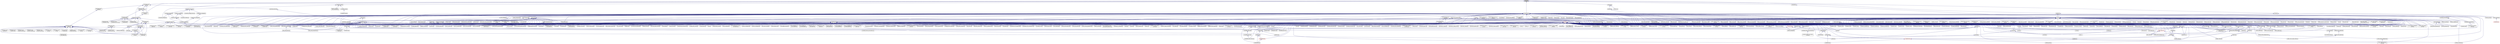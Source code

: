 digraph "new.hpp"
{
  edge [fontname="Helvetica",fontsize="10",labelfontname="Helvetica",labelfontsize="10"];
  node [fontname="Helvetica",fontsize="10",shape=record];
  Node381 [label="new.hpp",height=0.2,width=0.4,color="black", fillcolor="grey75", style="filled", fontcolor="black"];
  Node381 -> Node382 [dir="back",color="midnightblue",fontsize="10",style="solid",fontname="Helvetica"];
  Node382 [label="partitioned_vector\l_decl.hpp",height=0.2,width=0.4,color="black", fillcolor="white", style="filled",URL="$d2/d77/partitioned__vector__decl_8hpp.html"];
  Node382 -> Node383 [dir="back",color="midnightblue",fontsize="10",style="solid",fontname="Helvetica"];
  Node383 [label="partitioned_vector.hpp",height=0.2,width=0.4,color="black", fillcolor="white", style="filled",URL="$dc/d76/components_2containers_2partitioned__vector_2partitioned__vector_8hpp.html"];
  Node383 -> Node384 [dir="back",color="midnightblue",fontsize="10",style="solid",fontname="Helvetica"];
  Node384 [label="coarray.hpp",height=0.2,width=0.4,color="black", fillcolor="white", style="filled",URL="$d0/da7/coarray_8hpp.html"];
  Node384 -> Node385 [dir="back",color="midnightblue",fontsize="10",style="solid",fontname="Helvetica"];
  Node385 [label="coarray.cpp",height=0.2,width=0.4,color="black", fillcolor="white", style="filled",URL="$d8/d2c/coarray_8cpp.html"];
  Node384 -> Node386 [dir="back",color="midnightblue",fontsize="10",style="solid",fontname="Helvetica"];
  Node386 [label="coarray_all_reduce.cpp",height=0.2,width=0.4,color="black", fillcolor="white", style="filled",URL="$da/ddb/coarray__all__reduce_8cpp.html"];
  Node383 -> Node387 [dir="back",color="midnightblue",fontsize="10",style="solid",fontname="Helvetica"];
  Node387 [label="partitioned_vector\l_view.hpp",height=0.2,width=0.4,color="black", fillcolor="white", style="filled",URL="$da/dc2/components_2containers_2partitioned__vector_2partitioned__vector__view_8hpp.html"];
  Node387 -> Node384 [dir="back",color="midnightblue",fontsize="10",style="solid",fontname="Helvetica"];
  Node387 -> Node388 [dir="back",color="midnightblue",fontsize="10",style="solid",fontname="Helvetica"];
  Node388 [label="partitioned_vector\l_local_view.hpp",height=0.2,width=0.4,color="black", fillcolor="white", style="filled",URL="$d3/de6/partitioned__vector__local__view_8hpp.html"];
  Node388 -> Node389 [dir="back",color="midnightblue",fontsize="10",style="solid",fontname="Helvetica"];
  Node389 [label="partitioned_vector\l_view.hpp",height=0.2,width=0.4,color="black", fillcolor="white", style="filled",URL="$d9/db2/include_2partitioned__vector__view_8hpp.html"];
  Node389 -> Node390 [dir="back",color="midnightblue",fontsize="10",style="solid",fontname="Helvetica"];
  Node390 [label="partitioned_vector\l_subview.cpp",height=0.2,width=0.4,color="black", fillcolor="white", style="filled",URL="$dc/d09/partitioned__vector__subview_8cpp.html"];
  Node389 -> Node391 [dir="back",color="midnightblue",fontsize="10",style="solid",fontname="Helvetica"];
  Node391 [label="partitioned_vector\l_view.cpp",height=0.2,width=0.4,color="black", fillcolor="white", style="filled",URL="$d9/dcf/partitioned__vector__view_8cpp.html"];
  Node389 -> Node392 [dir="back",color="midnightblue",fontsize="10",style="solid",fontname="Helvetica"];
  Node392 [label="partitioned_vector\l_view_iterator.cpp",height=0.2,width=0.4,color="black", fillcolor="white", style="filled",URL="$d6/d94/partitioned__vector__view__iterator_8cpp.html"];
  Node388 -> Node390 [dir="back",color="midnightblue",fontsize="10",style="solid",fontname="Helvetica"];
  Node388 -> Node391 [dir="back",color="midnightblue",fontsize="10",style="solid",fontname="Helvetica"];
  Node387 -> Node389 [dir="back",color="midnightblue",fontsize="10",style="solid",fontname="Helvetica"];
  Node387 -> Node390 [dir="back",color="midnightblue",fontsize="10",style="solid",fontname="Helvetica"];
  Node387 -> Node391 [dir="back",color="midnightblue",fontsize="10",style="solid",fontname="Helvetica"];
  Node383 -> Node393 [dir="back",color="midnightblue",fontsize="10",style="solid",fontname="Helvetica"];
  Node393 [label="partitioned_vector.hpp",height=0.2,width=0.4,color="black", fillcolor="white", style="filled",URL="$d5/d83/include_2partitioned__vector_8hpp.html"];
  Node393 -> Node394 [dir="back",color="midnightblue",fontsize="10",style="solid",fontname="Helvetica"];
  Node394 [label="partitioned_vector\l_spmd_foreach.cpp",height=0.2,width=0.4,color="black", fillcolor="white", style="filled",URL="$db/d7c/partitioned__vector__spmd__foreach_8cpp.html"];
  Node393 -> Node395 [dir="back",color="midnightblue",fontsize="10",style="solid",fontname="Helvetica"];
  Node395 [label="transpose_serial_vector.cpp",height=0.2,width=0.4,color="black", fillcolor="white", style="filled",URL="$d4/d04/transpose__serial__vector_8cpp.html"];
  Node393 -> Node396 [dir="back",color="midnightblue",fontsize="10",style="solid",fontname="Helvetica"];
  Node396 [label="minmax_element_performance.cpp",height=0.2,width=0.4,color="black", fillcolor="white", style="filled",URL="$d9/d93/minmax__element__performance_8cpp.html"];
  Node393 -> Node397 [dir="back",color="midnightblue",fontsize="10",style="solid",fontname="Helvetica"];
  Node397 [label="partitioned_vector\l_2201.cpp",height=0.2,width=0.4,color="black", fillcolor="white", style="filled",URL="$dc/d39/partitioned__vector__2201_8cpp.html"];
  Node393 -> Node398 [dir="back",color="midnightblue",fontsize="10",style="solid",fontname="Helvetica"];
  Node398 [label="partitioned_vector\l_scan.hpp",height=0.2,width=0.4,color="black", fillcolor="white", style="filled",URL="$d7/dfb/partitioned__vector__scan_8hpp.html"];
  Node398 -> Node399 [dir="back",color="midnightblue",fontsize="10",style="solid",fontname="Helvetica"];
  Node399 [label="partitioned_vector\l_exclusive_scan.cpp",height=0.2,width=0.4,color="black", fillcolor="white", style="filled",URL="$d2/dda/partitioned__vector__exclusive__scan_8cpp.html"];
  Node398 -> Node400 [dir="back",color="midnightblue",fontsize="10",style="solid",fontname="Helvetica"];
  Node400 [label="partitioned_vector\l_inclusive_scan.cpp",height=0.2,width=0.4,color="black", fillcolor="white", style="filled",URL="$d0/dd9/partitioned__vector__inclusive__scan_8cpp.html"];
  Node393 -> Node401 [dir="back",color="midnightblue",fontsize="10",style="solid",fontname="Helvetica"];
  Node401 [label="partitioned_vector\l_find.cpp",height=0.2,width=0.4,color="black", fillcolor="white", style="filled",URL="$d7/d04/partitioned__vector__find_8cpp.html"];
  Node393 -> Node402 [dir="back",color="midnightblue",fontsize="10",style="solid",fontname="Helvetica"];
  Node402 [label="partitioned_vector\l_target.cpp",height=0.2,width=0.4,color="black", fillcolor="white", style="filled",URL="$d9/dd1/partitioned__vector__target_8cpp.html"];
  Node393 -> Node403 [dir="back",color="midnightblue",fontsize="10",style="solid",fontname="Helvetica"];
  Node403 [label="serialization_partitioned\l_vector.cpp",height=0.2,width=0.4,color="black", fillcolor="white", style="filled",URL="$dd/dc9/serialization__partitioned__vector_8cpp.html"];
  Node383 -> Node404 [dir="back",color="midnightblue",fontsize="10",style="solid",fontname="Helvetica"];
  Node404 [label="partitioned_vector\l_component.cpp",height=0.2,width=0.4,color="black", fillcolor="white", style="filled",URL="$dc/db9/partitioned__vector__component_8cpp.html"];
  Node383 -> Node405 [dir="back",color="midnightblue",fontsize="10",style="solid",fontname="Helvetica"];
  Node405 [label="partitioned_vector\l_component_double.cpp",height=0.2,width=0.4,color="black", fillcolor="white", style="filled",URL="$d7/d93/partitioned__vector__component__double_8cpp.html"];
  Node383 -> Node406 [dir="back",color="midnightblue",fontsize="10",style="solid",fontname="Helvetica"];
  Node406 [label="partitioned_vector\l_component_int.cpp",height=0.2,width=0.4,color="black", fillcolor="white", style="filled",URL="$d6/d01/partitioned__vector__component__int_8cpp.html"];
  Node383 -> Node407 [dir="back",color="midnightblue",fontsize="10",style="solid",fontname="Helvetica"];
  Node407 [label="partitioned_vector\l_component_std_string.cpp",height=0.2,width=0.4,color="black", fillcolor="white", style="filled",URL="$d8/df2/partitioned__vector__component__std__string_8cpp.html"];
  Node382 -> Node408 [dir="back",color="midnightblue",fontsize="10",style="solid",fontname="Helvetica"];
  Node408 [label="partitioned_vector\l_component_impl.hpp",height=0.2,width=0.4,color="black", fillcolor="white", style="filled",URL="$d1/d79/partitioned__vector__component__impl_8hpp.html"];
  Node408 -> Node409 [dir="back",color="midnightblue",fontsize="10",style="solid",fontname="Helvetica"];
  Node409 [label="partitioned_vector\l_component.hpp",height=0.2,width=0.4,color="black", fillcolor="white", style="filled",URL="$d6/d38/partitioned__vector__component_8hpp.html"];
  Node409 -> Node404 [dir="back",color="midnightblue",fontsize="10",style="solid",fontname="Helvetica"];
  Node409 -> Node405 [dir="back",color="midnightblue",fontsize="10",style="solid",fontname="Helvetica"];
  Node409 -> Node406 [dir="back",color="midnightblue",fontsize="10",style="solid",fontname="Helvetica"];
  Node409 -> Node407 [dir="back",color="midnightblue",fontsize="10",style="solid",fontname="Helvetica"];
  Node408 -> Node410 [dir="back",color="midnightblue",fontsize="10",style="solid",fontname="Helvetica"];
  Node410 [label="partitioned_vector\l_impl.hpp",height=0.2,width=0.4,color="black", fillcolor="white", style="filled",URL="$d0/db1/partitioned__vector__impl_8hpp.html"];
  Node410 -> Node383 [dir="back",color="midnightblue",fontsize="10",style="solid",fontname="Helvetica"];
  Node382 -> Node410 [dir="back",color="midnightblue",fontsize="10",style="solid",fontname="Helvetica"];
  Node382 -> Node411 [dir="back",color="midnightblue",fontsize="10",style="solid",fontname="Helvetica"];
  Node411 [label="partitioned_vector\l_predef.hpp",height=0.2,width=0.4,color="black", fillcolor="white", style="filled",URL="$d4/dc4/components_2containers_2partitioned__vector_2partitioned__vector__predef_8hpp.html"];
  Node411 -> Node412 [dir="back",color="midnightblue",fontsize="10",style="solid",fontname="Helvetica"];
  Node412 [label="partitioned_vector\l_predef.hpp",height=0.2,width=0.4,color="black", fillcolor="white", style="filled",URL="$db/dea/include_2partitioned__vector__predef_8hpp.html"];
  Node412 -> Node413 [dir="back",color="midnightblue",fontsize="10",style="solid",fontname="Helvetica"];
  Node413 [label="partitioned_vector\l_foreach.cpp",height=0.2,width=0.4,color="black", fillcolor="white", style="filled",URL="$df/d5f/partitioned__vector__foreach_8cpp.html"];
  Node412 -> Node390 [dir="back",color="midnightblue",fontsize="10",style="solid",fontname="Helvetica"];
  Node412 -> Node391 [dir="back",color="midnightblue",fontsize="10",style="solid",fontname="Helvetica"];
  Node412 -> Node392 [dir="back",color="midnightblue",fontsize="10",style="solid",fontname="Helvetica"];
  Node412 -> Node414 [dir="back",color="midnightblue",fontsize="10",style="solid",fontname="Helvetica"];
  Node414 [label="partitioned_vector\l_copy.cpp",height=0.2,width=0.4,color="black", fillcolor="white", style="filled",URL="$d9/d91/partitioned__vector__copy_8cpp.html"];
  Node412 -> Node399 [dir="back",color="midnightblue",fontsize="10",style="solid",fontname="Helvetica"];
  Node412 -> Node415 [dir="back",color="midnightblue",fontsize="10",style="solid",fontname="Helvetica"];
  Node415 [label="partitioned_vector\l_fill.cpp",height=0.2,width=0.4,color="black", fillcolor="white", style="filled",URL="$de/d66/partitioned__vector__fill_8cpp.html"];
  Node412 -> Node416 [dir="back",color="midnightblue",fontsize="10",style="solid",fontname="Helvetica"];
  Node416 [label="partitioned_vector\l_for_each.cpp",height=0.2,width=0.4,color="black", fillcolor="white", style="filled",URL="$de/dc8/partitioned__vector__for__each_8cpp.html"];
  Node412 -> Node417 [dir="back",color="midnightblue",fontsize="10",style="solid",fontname="Helvetica"];
  Node417 [label="partitioned_vector\l_handle_values.cpp",height=0.2,width=0.4,color="black", fillcolor="white", style="filled",URL="$dc/dcb/partitioned__vector__handle__values_8cpp.html"];
  Node412 -> Node400 [dir="back",color="midnightblue",fontsize="10",style="solid",fontname="Helvetica"];
  Node412 -> Node418 [dir="back",color="midnightblue",fontsize="10",style="solid",fontname="Helvetica"];
  Node418 [label="partitioned_vector\l_iter.cpp",height=0.2,width=0.4,color="black", fillcolor="white", style="filled",URL="$dc/ddf/partitioned__vector__iter_8cpp.html"];
  Node412 -> Node419 [dir="back",color="midnightblue",fontsize="10",style="solid",fontname="Helvetica"];
  Node419 [label="partitioned_vector\l_move.cpp",height=0.2,width=0.4,color="black", fillcolor="white", style="filled",URL="$d8/d25/partitioned__vector__move_8cpp.html"];
  Node412 -> Node420 [dir="back",color="midnightblue",fontsize="10",style="solid",fontname="Helvetica"];
  Node420 [label="partitioned_vector\l_reduce.cpp",height=0.2,width=0.4,color="black", fillcolor="white", style="filled",URL="$d0/d35/partitioned__vector__reduce_8cpp.html"];
  Node412 -> Node421 [dir="back",color="midnightblue",fontsize="10",style="solid",fontname="Helvetica"];
  Node421 [label="partitioned_vector\l_transform.cpp",height=0.2,width=0.4,color="black", fillcolor="white", style="filled",URL="$d5/dda/partitioned__vector__transform_8cpp.html"];
  Node412 -> Node422 [dir="back",color="midnightblue",fontsize="10",style="solid",fontname="Helvetica"];
  Node422 [label="partitioned_vector\l_transform_binary.cpp",height=0.2,width=0.4,color="black", fillcolor="white", style="filled",URL="$d8/d95/partitioned__vector__transform__binary_8cpp.html"];
  Node412 -> Node423 [dir="back",color="midnightblue",fontsize="10",style="solid",fontname="Helvetica"];
  Node423 [label="partitioned_vector\l_transform_reduce.cpp",height=0.2,width=0.4,color="black", fillcolor="white", style="filled",URL="$d7/dab/partitioned__vector__transform__reduce_8cpp.html"];
  Node412 -> Node424 [dir="back",color="midnightblue",fontsize="10",style="solid",fontname="Helvetica"];
  Node424 [label="partitioned_vector\l_transform_scan.cpp",height=0.2,width=0.4,color="black", fillcolor="white", style="filled",URL="$d5/d12/partitioned__vector__transform__scan_8cpp.html"];
  Node382 -> Node425 [dir="back",color="midnightblue",fontsize="10",style="solid",fontname="Helvetica"];
  Node425 [label="partitioned_vector.hpp",height=0.2,width=0.4,color="black", fillcolor="white", style="filled",URL="$de/d3e/runtime_2serialization_2partitioned__vector_8hpp.html"];
  Node425 -> Node426 [dir="back",color="midnightblue",fontsize="10",style="solid",fontname="Helvetica"];
  Node426 [label="serialization.hpp",height=0.2,width=0.4,color="black", fillcolor="white", style="filled",URL="$d8/d21/serialization_8hpp.html"];
  Node426 -> Node427 [dir="back",color="midnightblue",fontsize="10",style="solid",fontname="Helvetica"];
  Node427 [label="template_function_accumulator.cpp",height=0.2,width=0.4,color="black", fillcolor="white", style="filled",URL="$d5/d02/template__function__accumulator_8cpp.html"];
  Node426 -> Node428 [dir="back",color="midnightblue",fontsize="10",style="solid",fontname="Helvetica"];
  Node428 [label="cancelable_action.cpp",height=0.2,width=0.4,color="black", fillcolor="white", style="filled",URL="$d5/d0c/cancelable__action_8cpp.html"];
  Node426 -> Node429 [dir="back",color="midnightblue",fontsize="10",style="solid",fontname="Helvetica"];
  Node429 [label="hello_world_component.hpp",height=0.2,width=0.4,color="black", fillcolor="white", style="filled",URL="$df/df0/hello__world__component_8hpp.html"];
  Node429 -> Node430 [dir="back",color="midnightblue",fontsize="10",style="solid",fontname="Helvetica"];
  Node430 [label="hello_world_client.cpp",height=0.2,width=0.4,color="black", fillcolor="white", style="filled",URL="$d5/da6/hello__world__client_8cpp.html"];
  Node429 -> Node431 [dir="back",color="midnightblue",fontsize="10",style="solid",fontname="Helvetica"];
  Node431 [label="hello_world_component.cpp",height=0.2,width=0.4,color="black", fillcolor="white", style="filled",URL="$d8/daa/hello__world__component_8cpp.html"];
  Node426 -> Node432 [dir="back",color="midnightblue",fontsize="10",style="solid",fontname="Helvetica"];
  Node432 [label="dimension.cpp",height=0.2,width=0.4,color="black", fillcolor="white", style="filled",URL="$db/d4a/interpolate1d_2interpolate1d_2dimension_8cpp.html"];
  Node426 -> Node433 [dir="back",color="midnightblue",fontsize="10",style="solid",fontname="Helvetica"];
  Node433 [label="dimension.hpp",height=0.2,width=0.4,color="black", fillcolor="white", style="filled",URL="$dc/da5/interpolate1d_2interpolate1d_2dimension_8hpp.html"];
  Node433 -> Node432 [dir="back",color="midnightblue",fontsize="10",style="solid",fontname="Helvetica"];
  Node433 -> Node434 [dir="back",color="midnightblue",fontsize="10",style="solid",fontname="Helvetica"];
  Node434 [label="partition.hpp",height=0.2,width=0.4,color="black", fillcolor="white", style="filled",URL="$d0/dff/examples_2interpolate1d_2interpolate1d_2server_2partition_8hpp.html"];
  Node434 -> Node435 [dir="back",color="midnightblue",fontsize="10",style="solid",fontname="Helvetica"];
  Node435 [label="partition.hpp",height=0.2,width=0.4,color="black", fillcolor="white", style="filled",URL="$d0/d7a/examples_2interpolate1d_2interpolate1d_2partition_8hpp.html"];
  Node435 -> Node436 [dir="back",color="midnightblue",fontsize="10",style="solid",fontname="Helvetica"];
  Node436 [label="interpolate1d.cpp",height=0.2,width=0.4,color="black", fillcolor="white", style="filled",URL="$d0/d05/interpolate1d_8cpp.html"];
  Node435 -> Node437 [dir="back",color="midnightblue",fontsize="10",style="solid",fontname="Helvetica"];
  Node437 [label="interpolate1d.hpp",height=0.2,width=0.4,color="red", fillcolor="white", style="filled",URL="$d4/dc7/interpolate1d_8hpp.html"];
  Node437 -> Node436 [dir="back",color="midnightblue",fontsize="10",style="solid",fontname="Helvetica"];
  Node434 -> Node439 [dir="back",color="midnightblue",fontsize="10",style="solid",fontname="Helvetica"];
  Node439 [label="partition.cpp",height=0.2,width=0.4,color="black", fillcolor="white", style="filled",URL="$d0/d4f/examples_2interpolate1d_2interpolate1d_2server_2partition_8cpp.html"];
  Node426 -> Node440 [dir="back",color="midnightblue",fontsize="10",style="solid",fontname="Helvetica"];
  Node440 [label="fractals_struct.cpp",height=0.2,width=0.4,color="black", fillcolor="white", style="filled",URL="$d8/d2f/fractals__struct_8cpp.html"];
  Node426 -> Node441 [dir="back",color="midnightblue",fontsize="10",style="solid",fontname="Helvetica"];
  Node441 [label="pingpong.cpp",height=0.2,width=0.4,color="black", fillcolor="white", style="filled",URL="$dd/d4d/pingpong_8cpp.html"];
  Node426 -> Node442 [dir="back",color="midnightblue",fontsize="10",style="solid",fontname="Helvetica"];
  Node442 [label="sierpinski.cpp",height=0.2,width=0.4,color="black", fillcolor="white", style="filled",URL="$d3/d7e/sierpinski_8cpp.html"];
  Node426 -> Node443 [dir="back",color="midnightblue",fontsize="10",style="solid",fontname="Helvetica"];
  Node443 [label="dimension.cpp",height=0.2,width=0.4,color="black", fillcolor="white", style="filled",URL="$d8/db3/sheneos_2sheneos_2dimension_8cpp.html"];
  Node426 -> Node444 [dir="back",color="midnightblue",fontsize="10",style="solid",fontname="Helvetica"];
  Node444 [label="configuration.cpp",height=0.2,width=0.4,color="black", fillcolor="white", style="filled",URL="$df/d22/configuration_8cpp.html"];
  Node426 -> Node445 [dir="back",color="midnightblue",fontsize="10",style="solid",fontname="Helvetica"];
  Node445 [label="transpose_block_numa.cpp",height=0.2,width=0.4,color="black", fillcolor="white", style="filled",URL="$dd/d3b/transpose__block__numa_8cpp.html"];
  Node426 -> Node446 [dir="back",color="midnightblue",fontsize="10",style="solid",fontname="Helvetica"];
  Node446 [label="osu_bcast.cpp",height=0.2,width=0.4,color="black", fillcolor="white", style="filled",URL="$d3/dca/osu__bcast_8cpp.html"];
  Node426 -> Node447 [dir="back",color="midnightblue",fontsize="10",style="solid",fontname="Helvetica"];
  Node447 [label="osu_bibw.cpp",height=0.2,width=0.4,color="black", fillcolor="white", style="filled",URL="$d2/d04/osu__bibw_8cpp.html"];
  Node426 -> Node448 [dir="back",color="midnightblue",fontsize="10",style="solid",fontname="Helvetica"];
  Node448 [label="osu_bw.cpp",height=0.2,width=0.4,color="black", fillcolor="white", style="filled",URL="$d4/d20/osu__bw_8cpp.html"];
  Node426 -> Node449 [dir="back",color="midnightblue",fontsize="10",style="solid",fontname="Helvetica"];
  Node449 [label="osu_latency.cpp",height=0.2,width=0.4,color="black", fillcolor="white", style="filled",URL="$df/d58/osu__latency_8cpp.html"];
  Node426 -> Node450 [dir="back",color="midnightblue",fontsize="10",style="solid",fontname="Helvetica"];
  Node450 [label="osu_multi_lat.cpp",height=0.2,width=0.4,color="black", fillcolor="white", style="filled",URL="$d7/d91/osu__multi__lat_8cpp.html"];
  Node426 -> Node451 [dir="back",color="midnightblue",fontsize="10",style="solid",fontname="Helvetica"];
  Node451 [label="pingpong_performance.cpp",height=0.2,width=0.4,color="black", fillcolor="white", style="filled",URL="$de/d03/pingpong__performance_8cpp.html"];
  Node426 -> Node452 [dir="back",color="midnightblue",fontsize="10",style="solid",fontname="Helvetica"];
  Node452 [label="action_move_semantics.cpp",height=0.2,width=0.4,color="black", fillcolor="white", style="filled",URL="$d4/db3/action__move__semantics_8cpp.html"];
  Node426 -> Node453 [dir="back",color="midnightblue",fontsize="10",style="solid",fontname="Helvetica"];
  Node453 [label="movable_objects.cpp",height=0.2,width=0.4,color="black", fillcolor="white", style="filled",URL="$d8/d65/movable__objects_8cpp.html"];
  Node426 -> Node454 [dir="back",color="midnightblue",fontsize="10",style="solid",fontname="Helvetica"];
  Node454 [label="duplicate_id_registration\l_1596.cpp",height=0.2,width=0.4,color="black", fillcolor="white", style="filled",URL="$db/d8d/duplicate__id__registration__1596_8cpp.html"];
  Node426 -> Node455 [dir="back",color="midnightblue",fontsize="10",style="solid",fontname="Helvetica"];
  Node455 [label="zero_copy_parcels_1001.cpp",height=0.2,width=0.4,color="black", fillcolor="white", style="filled",URL="$da/dfd/zero__copy__parcels__1001_8cpp.html"];
  Node426 -> Node456 [dir="back",color="midnightblue",fontsize="10",style="solid",fontname="Helvetica"];
  Node456 [label="managed_refcnt_checker.cpp",height=0.2,width=0.4,color="black", fillcolor="white", style="filled",URL="$d3/d8d/managed__refcnt__checker_8cpp.html"];
  Node426 -> Node457 [dir="back",color="midnightblue",fontsize="10",style="solid",fontname="Helvetica"];
  Node457 [label="simple_mobile_object.cpp",height=0.2,width=0.4,color="black", fillcolor="white", style="filled",URL="$d2/da7/simple__mobile__object_8cpp.html"];
  Node426 -> Node458 [dir="back",color="midnightblue",fontsize="10",style="solid",fontname="Helvetica"];
  Node458 [label="simple_refcnt_checker.cpp",height=0.2,width=0.4,color="black", fillcolor="white", style="filled",URL="$df/d16/simple__refcnt__checker_8cpp.html"];
  Node426 -> Node459 [dir="back",color="midnightblue",fontsize="10",style="solid",fontname="Helvetica"];
  Node459 [label="copy_component.cpp",height=0.2,width=0.4,color="black", fillcolor="white", style="filled",URL="$d5/d8d/copy__component_8cpp.html"];
  Node426 -> Node460 [dir="back",color="midnightblue",fontsize="10",style="solid",fontname="Helvetica"];
  Node460 [label="get_gid.cpp",height=0.2,width=0.4,color="black", fillcolor="white", style="filled",URL="$dc/dc1/get__gid_8cpp.html"];
  Node426 -> Node461 [dir="back",color="midnightblue",fontsize="10",style="solid",fontname="Helvetica"];
  Node461 [label="migrate_component.cpp",height=0.2,width=0.4,color="black", fillcolor="white", style="filled",URL="$dc/d78/migrate__component_8cpp.html"];
  Node426 -> Node462 [dir="back",color="midnightblue",fontsize="10",style="solid",fontname="Helvetica"];
  Node462 [label="migrate_component_to\l_storage.cpp",height=0.2,width=0.4,color="black", fillcolor="white", style="filled",URL="$dd/d02/migrate__component__to__storage_8cpp.html"];
  Node426 -> Node403 [dir="back",color="midnightblue",fontsize="10",style="solid",fontname="Helvetica"];
  Node381 -> Node410 [dir="back",color="midnightblue",fontsize="10",style="solid",fontname="Helvetica"];
  Node381 -> Node463 [dir="back",color="midnightblue",fontsize="10",style="solid",fontname="Helvetica"];
  Node463 [label="unordered_map.hpp",height=0.2,width=0.4,color="black", fillcolor="white", style="filled",URL="$d9/ddf/hpx_2components_2containers_2unordered_2unordered__map_8hpp.html"];
  Node463 -> Node464 [dir="back",color="midnightblue",fontsize="10",style="solid",fontname="Helvetica"];
  Node464 [label="component_storage.hpp",height=0.2,width=0.4,color="black", fillcolor="white", style="filled",URL="$d6/d36/components_2component__storage_2server_2component__storage_8hpp.html"];
  Node464 -> Node465 [dir="back",color="midnightblue",fontsize="10",style="solid",fontname="Helvetica"];
  Node465 [label="component_storage.hpp",height=0.2,width=0.4,color="black", fillcolor="white", style="filled",URL="$d0/dd6/components_2component__storage_2component__storage_8hpp.html"];
  Node465 -> Node466 [dir="back",color="midnightblue",fontsize="10",style="solid",fontname="Helvetica"];
  Node466 [label="migrate_to_storage.hpp",height=0.2,width=0.4,color="black", fillcolor="white", style="filled",URL="$da/d18/migrate__to__storage_8hpp.html"];
  Node466 -> Node467 [dir="back",color="midnightblue",fontsize="10",style="solid",fontname="Helvetica"];
  Node467 [label="component_storage.hpp",height=0.2,width=0.4,color="black", fillcolor="white", style="filled",URL="$d4/dfe/include_2component__storage_8hpp.html"];
  Node467 -> Node462 [dir="back",color="midnightblue",fontsize="10",style="solid",fontname="Helvetica"];
  Node465 -> Node467 [dir="back",color="midnightblue",fontsize="10",style="solid",fontname="Helvetica"];
  Node465 -> Node468 [dir="back",color="midnightblue",fontsize="10",style="solid",fontname="Helvetica"];
  Node468 [label="component_storage.cpp",height=0.2,width=0.4,color="black", fillcolor="white", style="filled",URL="$d4/ddf/component__storage_8cpp.html"];
  Node464 -> Node469 [dir="back",color="midnightblue",fontsize="10",style="solid",fontname="Helvetica"];
  Node469 [label="migrate_from_storage.hpp",height=0.2,width=0.4,color="black", fillcolor="white", style="filled",URL="$d3/d9f/server_2migrate__from__storage_8hpp.html"];
  Node469 -> Node470 [dir="back",color="midnightblue",fontsize="10",style="solid",fontname="Helvetica"];
  Node470 [label="migrate_from_storage.hpp",height=0.2,width=0.4,color="black", fillcolor="white", style="filled",URL="$db/d0f/migrate__from__storage_8hpp.html"];
  Node470 -> Node467 [dir="back",color="midnightblue",fontsize="10",style="solid",fontname="Helvetica"];
  Node464 -> Node471 [dir="back",color="midnightblue",fontsize="10",style="solid",fontname="Helvetica"];
  Node471 [label="migrate_to_storage.hpp",height=0.2,width=0.4,color="black", fillcolor="white", style="filled",URL="$d4/d4c/server_2migrate__to__storage_8hpp.html"];
  Node471 -> Node466 [dir="back",color="midnightblue",fontsize="10",style="solid",fontname="Helvetica"];
  Node471 -> Node472 [dir="back",color="midnightblue",fontsize="10",style="solid",fontname="Helvetica"];
  Node472 [label="component_module.cpp",height=0.2,width=0.4,color="black", fillcolor="white", style="filled",URL="$de/dc1/component__storage_2component__module_8cpp.html"];
  Node464 -> Node473 [dir="back",color="midnightblue",fontsize="10",style="solid",fontname="Helvetica"];
  Node473 [label="component_storage_server.cpp",height=0.2,width=0.4,color="black", fillcolor="white", style="filled",URL="$d4/dcb/component__storage__server_8cpp.html"];
  Node463 -> Node474 [dir="back",color="midnightblue",fontsize="10",style="solid",fontname="Helvetica"];
  Node474 [label="unordered_map.hpp",height=0.2,width=0.4,color="black", fillcolor="white", style="filled",URL="$d6/d06/hpx_2include_2unordered__map_8hpp.html"];
  Node474 -> Node475 [dir="back",color="midnightblue",fontsize="10",style="solid",fontname="Helvetica"];
  Node475 [label="unordered_map.cpp",height=0.2,width=0.4,color="black", fillcolor="white", style="filled",URL="$d1/d75/unordered__map_8cpp.html"];
  Node463 -> Node476 [dir="back",color="midnightblue",fontsize="10",style="solid",fontname="Helvetica"];
  Node476 [label="partition_unordered\l_map_component.cpp",height=0.2,width=0.4,color="black", fillcolor="white", style="filled",URL="$d5/d34/partition__unordered__map__component_8cpp.html"];
  Node381 -> Node477 [dir="back",color="midnightblue",fontsize="10",style="solid",fontname="Helvetica"];
  Node477 [label="process.hpp",height=0.2,width=0.4,color="black", fillcolor="white", style="filled",URL="$da/dac/components_2process_2process_8hpp.html"];
  Node477 -> Node478 [dir="back",color="midnightblue",fontsize="10",style="solid",fontname="Helvetica"];
  Node478 [label="process.hpp",height=0.2,width=0.4,color="black", fillcolor="white", style="filled",URL="$d0/da9/include_2process_8hpp.html"];
  Node478 -> Node479 [dir="back",color="midnightblue",fontsize="10",style="solid",fontname="Helvetica"];
  Node479 [label="launch_process.cpp",height=0.2,width=0.4,color="black", fillcolor="white", style="filled",URL="$df/ddc/launch__process_8cpp.html"];
  Node477 -> Node480 [dir="back",color="midnightblue",fontsize="10",style="solid",fontname="Helvetica"];
  Node480 [label="process.cpp",height=0.2,width=0.4,color="black", fillcolor="white", style="filled",URL="$d0/d4c/process_8cpp.html"];
  Node381 -> Node481 [dir="back",color="midnightblue",fontsize="10",style="solid",fontname="Helvetica"];
  Node481 [label="components.hpp",height=0.2,width=0.4,color="black", fillcolor="white", style="filled",URL="$d2/d8d/components_8hpp.html"];
  Node481 -> Node482 [dir="back",color="midnightblue",fontsize="10",style="solid",fontname="Helvetica"];
  Node482 [label="accumulator.hpp",height=0.2,width=0.4,color="black", fillcolor="white", style="filled",URL="$d4/d9d/server_2accumulator_8hpp.html"];
  Node482 -> Node483 [dir="back",color="midnightblue",fontsize="10",style="solid",fontname="Helvetica"];
  Node483 [label="accumulator.cpp",height=0.2,width=0.4,color="black", fillcolor="white", style="filled",URL="$d1/d81/accumulator_8cpp.html"];
  Node482 -> Node484 [dir="back",color="midnightblue",fontsize="10",style="solid",fontname="Helvetica"];
  Node484 [label="accumulator.hpp",height=0.2,width=0.4,color="black", fillcolor="white", style="filled",URL="$d8/d5e/accumulator_8hpp.html"];
  Node484 -> Node485 [dir="back",color="midnightblue",fontsize="10",style="solid",fontname="Helvetica"];
  Node485 [label="accumulator_client.cpp",height=0.2,width=0.4,color="black", fillcolor="white", style="filled",URL="$d7/dd0/accumulator__client_8cpp.html"];
  Node481 -> Node484 [dir="back",color="midnightblue",fontsize="10",style="solid",fontname="Helvetica"];
  Node481 -> Node486 [dir="back",color="midnightblue",fontsize="10",style="solid",fontname="Helvetica"];
  Node486 [label="template_accumulator.hpp",height=0.2,width=0.4,color="black", fillcolor="white", style="filled",URL="$d0/d3f/server_2template__accumulator_8hpp.html"];
  Node486 -> Node487 [dir="back",color="midnightblue",fontsize="10",style="solid",fontname="Helvetica"];
  Node487 [label="template_accumulator.hpp",height=0.2,width=0.4,color="black", fillcolor="white", style="filled",URL="$dd/da9/template__accumulator_8hpp.html"];
  Node487 -> Node488 [dir="back",color="midnightblue",fontsize="10",style="solid",fontname="Helvetica"];
  Node488 [label="template_accumulator\l_client.cpp",height=0.2,width=0.4,color="black", fillcolor="white", style="filled",URL="$df/d93/template__accumulator__client_8cpp.html"];
  Node481 -> Node489 [dir="back",color="midnightblue",fontsize="10",style="solid",fontname="Helvetica"];
  Node489 [label="template_function_accumulator.hpp",height=0.2,width=0.4,color="black", fillcolor="white", style="filled",URL="$d7/da6/server_2template__function__accumulator_8hpp.html"];
  Node489 -> Node427 [dir="back",color="midnightblue",fontsize="10",style="solid",fontname="Helvetica"];
  Node489 -> Node490 [dir="back",color="midnightblue",fontsize="10",style="solid",fontname="Helvetica"];
  Node490 [label="template_function_accumulator.hpp",height=0.2,width=0.4,color="black", fillcolor="white", style="filled",URL="$d3/de9/template__function__accumulator_8hpp.html"];
  Node490 -> Node491 [dir="back",color="midnightblue",fontsize="10",style="solid",fontname="Helvetica"];
  Node491 [label="template_function_accumulator\l_client.cpp",height=0.2,width=0.4,color="black", fillcolor="white", style="filled",URL="$d0/dc6/template__function__accumulator__client_8cpp.html"];
  Node481 -> Node487 [dir="back",color="midnightblue",fontsize="10",style="solid",fontname="Helvetica"];
  Node481 -> Node427 [dir="back",color="midnightblue",fontsize="10",style="solid",fontname="Helvetica"];
  Node481 -> Node490 [dir="back",color="midnightblue",fontsize="10",style="solid",fontname="Helvetica"];
  Node481 -> Node492 [dir="back",color="midnightblue",fontsize="10",style="solid",fontname="Helvetica"];
  Node492 [label="allgather_module.cpp",height=0.2,width=0.4,color="black", fillcolor="white", style="filled",URL="$df/de4/allgather__module_8cpp.html"];
  Node481 -> Node493 [dir="back",color="midnightblue",fontsize="10",style="solid",fontname="Helvetica"];
  Node493 [label="allgather.hpp",height=0.2,width=0.4,color="black", fillcolor="white", style="filled",URL="$d4/d4a/allgather_8hpp.html"];
  Node493 -> Node492 [dir="back",color="midnightblue",fontsize="10",style="solid",fontname="Helvetica"];
  Node493 -> Node494 [dir="back",color="midnightblue",fontsize="10",style="solid",fontname="Helvetica"];
  Node494 [label="allgather.cpp",height=0.2,width=0.4,color="black", fillcolor="white", style="filled",URL="$d7/d06/allgather_8cpp.html"];
  Node493 -> Node495 [dir="back",color="midnightblue",fontsize="10",style="solid",fontname="Helvetica"];
  Node495 [label="ag_client.cpp",height=0.2,width=0.4,color="black", fillcolor="white", style="filled",URL="$d4/d5d/ag__client_8cpp.html"];
  Node481 -> Node496 [dir="back",color="midnightblue",fontsize="10",style="solid",fontname="Helvetica"];
  Node496 [label="allgather_and_gate.hpp",height=0.2,width=0.4,color="black", fillcolor="white", style="filled",URL="$d9/dbb/allgather__and__gate_8hpp.html"];
  Node496 -> Node492 [dir="back",color="midnightblue",fontsize="10",style="solid",fontname="Helvetica"];
  Node496 -> Node497 [dir="back",color="midnightblue",fontsize="10",style="solid",fontname="Helvetica"];
  Node497 [label="allgather_and_gate.cpp",height=0.2,width=0.4,color="black", fillcolor="white", style="filled",URL="$d1/d56/allgather__and__gate_8cpp.html"];
  Node496 -> Node495 [dir="back",color="midnightblue",fontsize="10",style="solid",fontname="Helvetica"];
  Node481 -> Node428 [dir="back",color="midnightblue",fontsize="10",style="solid",fontname="Helvetica"];
  Node481 -> Node498 [dir="back",color="midnightblue",fontsize="10",style="solid",fontname="Helvetica"];
  Node498 [label="cancelable_action.hpp",height=0.2,width=0.4,color="black", fillcolor="white", style="filled",URL="$d5/d4d/server_2cancelable__action_8hpp.html"];
  Node498 -> Node428 [dir="back",color="midnightblue",fontsize="10",style="solid",fontname="Helvetica"];
  Node498 -> Node499 [dir="back",color="midnightblue",fontsize="10",style="solid",fontname="Helvetica"];
  Node499 [label="cancelable_action.hpp",height=0.2,width=0.4,color="black", fillcolor="white", style="filled",URL="$d0/da3/stubs_2cancelable__action_8hpp.html"];
  Node499 -> Node500 [dir="back",color="midnightblue",fontsize="10",style="solid",fontname="Helvetica"];
  Node500 [label="cancelable_action.hpp",height=0.2,width=0.4,color="black", fillcolor="white", style="filled",URL="$d6/d28/cancelable__action_8hpp.html"];
  Node500 -> Node501 [dir="back",color="midnightblue",fontsize="10",style="solid",fontname="Helvetica"];
  Node501 [label="cancelable_action_client.cpp",height=0.2,width=0.4,color="black", fillcolor="white", style="filled",URL="$d1/db8/cancelable__action__client_8cpp.html"];
  Node481 -> Node500 [dir="back",color="midnightblue",fontsize="10",style="solid",fontname="Helvetica"];
  Node481 -> Node429 [dir="back",color="midnightblue",fontsize="10",style="solid",fontname="Helvetica"];
  Node481 -> Node502 [dir="back",color="midnightblue",fontsize="10",style="solid",fontname="Helvetica"];
  Node502 [label="row.hpp",height=0.2,width=0.4,color="black", fillcolor="white", style="filled",URL="$de/d74/server_2row_8hpp.html"];
  Node502 -> Node503 [dir="back",color="midnightblue",fontsize="10",style="solid",fontname="Helvetica"];
  Node503 [label="row.hpp",height=0.2,width=0.4,color="black", fillcolor="white", style="filled",URL="$dc/d69/row_8hpp.html"];
  Node503 -> Node504 [dir="back",color="midnightblue",fontsize="10",style="solid",fontname="Helvetica"];
  Node504 [label="grid.hpp",height=0.2,width=0.4,color="black", fillcolor="white", style="filled",URL="$dc/d8a/grid_8hpp.html"];
  Node504 -> Node505 [dir="back",color="midnightblue",fontsize="10",style="solid",fontname="Helvetica"];
  Node505 [label="jacobi.cpp",height=0.2,width=0.4,color="black", fillcolor="white", style="filled",URL="$d2/d27/jacobi_8cpp.html"];
  Node504 -> Node506 [dir="back",color="midnightblue",fontsize="10",style="solid",fontname="Helvetica"];
  Node506 [label="solver.hpp",height=0.2,width=0.4,color="black", fillcolor="white", style="filled",URL="$db/d9a/server_2solver_8hpp.html"];
  Node506 -> Node507 [dir="back",color="midnightblue",fontsize="10",style="solid",fontname="Helvetica"];
  Node507 [label="solver.hpp",height=0.2,width=0.4,color="black", fillcolor="white", style="filled",URL="$d2/d1c/solver_8hpp.html"];
  Node507 -> Node505 [dir="back",color="midnightblue",fontsize="10",style="solid",fontname="Helvetica"];
  Node506 -> Node508 [dir="back",color="midnightblue",fontsize="10",style="solid",fontname="Helvetica"];
  Node508 [label="solver.cpp",height=0.2,width=0.4,color="black", fillcolor="white", style="filled",URL="$d6/d94/solver_8cpp.html"];
  Node504 -> Node507 [dir="back",color="midnightblue",fontsize="10",style="solid",fontname="Helvetica"];
  Node504 -> Node509 [dir="back",color="midnightblue",fontsize="10",style="solid",fontname="Helvetica"];
  Node509 [label="grid.cpp",height=0.2,width=0.4,color="black", fillcolor="white", style="filled",URL="$d6/d1b/jacobi__component_2grid_8cpp.html"];
  Node503 -> Node510 [dir="back",color="midnightblue",fontsize="10",style="solid",fontname="Helvetica"];
  Node510 [label="stencil_iterator.hpp",height=0.2,width=0.4,color="black", fillcolor="white", style="filled",URL="$dc/d5c/server_2stencil__iterator_8hpp.html"];
  Node510 -> Node506 [dir="back",color="midnightblue",fontsize="10",style="solid",fontname="Helvetica"];
  Node510 -> Node511 [dir="back",color="midnightblue",fontsize="10",style="solid",fontname="Helvetica"];
  Node511 [label="stencil_iterator.cpp",height=0.2,width=0.4,color="black", fillcolor="white", style="filled",URL="$d6/de1/server_2stencil__iterator_8cpp.html"];
  Node510 -> Node512 [dir="back",color="midnightblue",fontsize="10",style="solid",fontname="Helvetica"];
  Node512 [label="stencil_iterator.cpp",height=0.2,width=0.4,color="black", fillcolor="white", style="filled",URL="$d7/d71/stencil__iterator_8cpp.html"];
  Node503 -> Node509 [dir="back",color="midnightblue",fontsize="10",style="solid",fontname="Helvetica"];
  Node502 -> Node513 [dir="back",color="midnightblue",fontsize="10",style="solid",fontname="Helvetica"];
  Node513 [label="row.cpp",height=0.2,width=0.4,color="black", fillcolor="white", style="filled",URL="$d3/d86/server_2row_8cpp.html"];
  Node481 -> Node510 [dir="back",color="midnightblue",fontsize="10",style="solid",fontname="Helvetica"];
  Node481 -> Node506 [dir="back",color="midnightblue",fontsize="10",style="solid",fontname="Helvetica"];
  Node481 -> Node514 [dir="back",color="midnightblue",fontsize="10",style="solid",fontname="Helvetica"];
  Node514 [label="jacobi_component.cpp",height=0.2,width=0.4,color="black", fillcolor="white", style="filled",URL="$d1/d25/jacobi__component_8cpp.html"];
  Node481 -> Node515 [dir="back",color="midnightblue",fontsize="10",style="solid",fontname="Helvetica"];
  Node515 [label="nqueen.hpp",height=0.2,width=0.4,color="black", fillcolor="white", style="filled",URL="$de/d58/server_2nqueen_8hpp.html"];
  Node515 -> Node516 [dir="back",color="midnightblue",fontsize="10",style="solid",fontname="Helvetica"];
  Node516 [label="nqueen.cpp",height=0.2,width=0.4,color="black", fillcolor="white", style="filled",URL="$db/dca/nqueen_8cpp.html"];
  Node515 -> Node517 [dir="back",color="midnightblue",fontsize="10",style="solid",fontname="Helvetica"];
  Node517 [label="nqueen.hpp",height=0.2,width=0.4,color="black", fillcolor="white", style="filled",URL="$da/dfd/stubs_2nqueen_8hpp.html"];
  Node517 -> Node518 [dir="back",color="midnightblue",fontsize="10",style="solid",fontname="Helvetica"];
  Node518 [label="nqueen.hpp",height=0.2,width=0.4,color="black", fillcolor="white", style="filled",URL="$d0/d07/nqueen_8hpp.html"];
  Node518 -> Node519 [dir="back",color="midnightblue",fontsize="10",style="solid",fontname="Helvetica"];
  Node519 [label="nqueen_client.cpp",height=0.2,width=0.4,color="black", fillcolor="white", style="filled",URL="$d3/d5e/nqueen__client_8cpp.html"];
  Node481 -> Node520 [dir="back",color="midnightblue",fontsize="10",style="solid",fontname="Helvetica"];
  Node520 [label="sine.cpp",height=0.2,width=0.4,color="black", fillcolor="white", style="filled",URL="$d3/d0d/server_2sine_8cpp.html"];
  Node481 -> Node521 [dir="back",color="midnightblue",fontsize="10",style="solid",fontname="Helvetica"];
  Node521 [label="component_ctors.cpp",height=0.2,width=0.4,color="black", fillcolor="white", style="filled",URL="$d3/d2a/component__ctors_8cpp.html"];
  Node481 -> Node522 [dir="back",color="midnightblue",fontsize="10",style="solid",fontname="Helvetica"];
  Node522 [label="component_in_executable.cpp",height=0.2,width=0.4,color="black", fillcolor="white", style="filled",URL="$d8/d4b/component__in__executable_8cpp.html"];
  Node481 -> Node523 [dir="back",color="midnightblue",fontsize="10",style="solid",fontname="Helvetica"];
  Node523 [label="component_inheritance.cpp",height=0.2,width=0.4,color="black", fillcolor="white", style="filled",URL="$d8/d55/component__inheritance_8cpp.html"];
  Node481 -> Node524 [dir="back",color="midnightblue",fontsize="10",style="solid",fontname="Helvetica"];
  Node524 [label="component_with_executor.cpp",height=0.2,width=0.4,color="black", fillcolor="white", style="filled",URL="$d4/d20/component__with__executor_8cpp.html"];
  Node481 -> Node525 [dir="back",color="midnightblue",fontsize="10",style="solid",fontname="Helvetica"];
  Node525 [label="factorial.cpp",height=0.2,width=0.4,color="black", fillcolor="white", style="filled",URL="$d9/d00/factorial_8cpp.html"];
  Node481 -> Node526 [dir="back",color="midnightblue",fontsize="10",style="solid",fontname="Helvetica"];
  Node526 [label="hello_world.cpp",height=0.2,width=0.4,color="black", fillcolor="white", style="filled",URL="$d0/d67/hello__world_8cpp.html"];
  Node481 -> Node527 [dir="back",color="midnightblue",fontsize="10",style="solid",fontname="Helvetica"];
  Node527 [label="latch_local.cpp",height=0.2,width=0.4,color="black", fillcolor="white", style="filled",URL="$dd/dd3/latch__local_8cpp.html"];
  Node481 -> Node528 [dir="back",color="midnightblue",fontsize="10",style="solid",fontname="Helvetica"];
  Node528 [label="latch_remote.cpp",height=0.2,width=0.4,color="black", fillcolor="white", style="filled",URL="$df/d59/latch__remote_8cpp.html"];
  Node481 -> Node441 [dir="back",color="midnightblue",fontsize="10",style="solid",fontname="Helvetica"];
  Node481 -> Node529 [dir="back",color="midnightblue",fontsize="10",style="solid",fontname="Helvetica"];
  Node529 [label="random_mem_access.hpp",height=0.2,width=0.4,color="black", fillcolor="white", style="filled",URL="$d0/d19/server_2random__mem__access_8hpp.html"];
  Node529 -> Node530 [dir="back",color="midnightblue",fontsize="10",style="solid",fontname="Helvetica"];
  Node530 [label="random_mem_access.cpp",height=0.2,width=0.4,color="black", fillcolor="white", style="filled",URL="$d1/d51/random__mem__access_8cpp.html"];
  Node529 -> Node531 [dir="back",color="midnightblue",fontsize="10",style="solid",fontname="Helvetica"];
  Node531 [label="random_mem_access.hpp",height=0.2,width=0.4,color="black", fillcolor="white", style="filled",URL="$d3/d32/stubs_2random__mem__access_8hpp.html"];
  Node531 -> Node532 [dir="back",color="midnightblue",fontsize="10",style="solid",fontname="Helvetica"];
  Node532 [label="random_mem_access.hpp",height=0.2,width=0.4,color="black", fillcolor="white", style="filled",URL="$db/de8/random__mem__access_8hpp.html"];
  Node532 -> Node533 [dir="back",color="midnightblue",fontsize="10",style="solid",fontname="Helvetica"];
  Node533 [label="random_mem_access_client.cpp",height=0.2,width=0.4,color="black", fillcolor="white", style="filled",URL="$df/d1b/random__mem__access__client_8cpp.html"];
  Node481 -> Node534 [dir="back",color="midnightblue",fontsize="10",style="solid",fontname="Helvetica"];
  Node534 [label="sheneos_compare.cpp",height=0.2,width=0.4,color="black", fillcolor="white", style="filled",URL="$dc/d11/sheneos__compare_8cpp.html"];
  Node481 -> Node535 [dir="back",color="midnightblue",fontsize="10",style="solid",fontname="Helvetica"];
  Node535 [label="throttle.hpp",height=0.2,width=0.4,color="black", fillcolor="white", style="filled",URL="$db/dc9/server_2throttle_8hpp.html"];
  Node535 -> Node536 [dir="back",color="midnightblue",fontsize="10",style="solid",fontname="Helvetica"];
  Node536 [label="throttle.cpp",height=0.2,width=0.4,color="black", fillcolor="white", style="filled",URL="$de/d56/server_2throttle_8cpp.html"];
  Node535 -> Node537 [dir="back",color="midnightblue",fontsize="10",style="solid",fontname="Helvetica"];
  Node537 [label="throttle.hpp",height=0.2,width=0.4,color="black", fillcolor="white", style="filled",URL="$d5/dec/stubs_2throttle_8hpp.html"];
  Node537 -> Node538 [dir="back",color="midnightblue",fontsize="10",style="solid",fontname="Helvetica"];
  Node538 [label="throttle.hpp",height=0.2,width=0.4,color="black", fillcolor="white", style="filled",URL="$d2/d2e/throttle_8hpp.html"];
  Node538 -> Node539 [dir="back",color="midnightblue",fontsize="10",style="solid",fontname="Helvetica"];
  Node539 [label="throttle.cpp",height=0.2,width=0.4,color="black", fillcolor="white", style="filled",URL="$db/d02/throttle_8cpp.html"];
  Node538 -> Node540 [dir="back",color="midnightblue",fontsize="10",style="solid",fontname="Helvetica"];
  Node540 [label="throttle_client.cpp",height=0.2,width=0.4,color="black", fillcolor="white", style="filled",URL="$d0/db7/throttle__client_8cpp.html"];
  Node481 -> Node540 [dir="back",color="midnightblue",fontsize="10",style="solid",fontname="Helvetica"];
  Node481 -> Node541 [dir="back",color="midnightblue",fontsize="10",style="solid",fontname="Helvetica"];
  Node541 [label="simple_central_tuplespace.hpp",height=0.2,width=0.4,color="black", fillcolor="white", style="filled",URL="$db/d69/server_2simple__central__tuplespace_8hpp.html"];
  Node541 -> Node542 [dir="back",color="midnightblue",fontsize="10",style="solid",fontname="Helvetica"];
  Node542 [label="simple_central_tuplespace.cpp",height=0.2,width=0.4,color="black", fillcolor="white", style="filled",URL="$d3/dec/simple__central__tuplespace_8cpp.html"];
  Node541 -> Node543 [dir="back",color="midnightblue",fontsize="10",style="solid",fontname="Helvetica"];
  Node543 [label="simple_central_tuplespace.hpp",height=0.2,width=0.4,color="black", fillcolor="white", style="filled",URL="$d0/d4b/stubs_2simple__central__tuplespace_8hpp.html"];
  Node543 -> Node544 [dir="back",color="midnightblue",fontsize="10",style="solid",fontname="Helvetica"];
  Node544 [label="simple_central_tuplespace.hpp",height=0.2,width=0.4,color="black", fillcolor="white", style="filled",URL="$d5/ddd/simple__central__tuplespace_8hpp.html"];
  Node544 -> Node545 [dir="back",color="midnightblue",fontsize="10",style="solid",fontname="Helvetica"];
  Node545 [label="simple_central_tuplespace\l_client.cpp",height=0.2,width=0.4,color="black", fillcolor="white", style="filled",URL="$d1/d7b/simple__central__tuplespace__client_8cpp.html"];
  Node481 -> Node546 [dir="back",color="midnightblue",fontsize="10",style="solid",fontname="Helvetica"];
  Node546 [label="tuples_warehouse.hpp",height=0.2,width=0.4,color="black", fillcolor="white", style="filled",URL="$da/de6/tuples__warehouse_8hpp.html"];
  Node546 -> Node541 [dir="back",color="midnightblue",fontsize="10",style="solid",fontname="Helvetica"];
  Node481 -> Node544 [dir="back",color="midnightblue",fontsize="10",style="solid",fontname="Helvetica"];
  Node481 -> Node547 [dir="back",color="midnightblue",fontsize="10",style="solid",fontname="Helvetica"];
  Node547 [label="iostreams.hpp",height=0.2,width=0.4,color="black", fillcolor="white", style="filled",URL="$de/d22/iostreams_8hpp.html"];
  Node547 -> Node494 [dir="back",color="midnightblue",fontsize="10",style="solid",fontname="Helvetica"];
  Node547 -> Node497 [dir="back",color="midnightblue",fontsize="10",style="solid",fontname="Helvetica"];
  Node547 -> Node548 [dir="back",color="midnightblue",fontsize="10",style="solid",fontname="Helvetica"];
  Node548 [label="async_io_action.cpp",height=0.2,width=0.4,color="black", fillcolor="white", style="filled",URL="$d3/df5/async__io__action_8cpp.html"];
  Node547 -> Node549 [dir="back",color="midnightblue",fontsize="10",style="solid",fontname="Helvetica"];
  Node549 [label="async_io_external.cpp",height=0.2,width=0.4,color="black", fillcolor="white", style="filled",URL="$da/d9a/async__io__external_8cpp.html"];
  Node547 -> Node550 [dir="back",color="midnightblue",fontsize="10",style="solid",fontname="Helvetica"];
  Node550 [label="async_io_low_level.cpp",height=0.2,width=0.4,color="black", fillcolor="white", style="filled",URL="$dc/d10/async__io__low__level_8cpp.html"];
  Node547 -> Node551 [dir="back",color="midnightblue",fontsize="10",style="solid",fontname="Helvetica"];
  Node551 [label="async_io_simple.cpp",height=0.2,width=0.4,color="black", fillcolor="white", style="filled",URL="$da/db7/async__io__simple_8cpp.html"];
  Node547 -> Node552 [dir="back",color="midnightblue",fontsize="10",style="solid",fontname="Helvetica"];
  Node552 [label="os_thread_num.cpp",height=0.2,width=0.4,color="black", fillcolor="white", style="filled",URL="$d2/dfb/os__thread__num_8cpp.html"];
  Node547 -> Node553 [dir="back",color="midnightblue",fontsize="10",style="solid",fontname="Helvetica"];
  Node553 [label="rnd_future_reduce.cpp",height=0.2,width=0.4,color="black", fillcolor="white", style="filled",URL="$d1/db5/rnd__future__reduce_8cpp.html"];
  Node547 -> Node554 [dir="back",color="midnightblue",fontsize="10",style="solid",fontname="Helvetica"];
  Node554 [label="heartbeat_console.cpp",height=0.2,width=0.4,color="black", fillcolor="white", style="filled",URL="$da/de8/heartbeat__console_8cpp.html"];
  Node547 -> Node431 [dir="back",color="midnightblue",fontsize="10",style="solid",fontname="Helvetica"];
  Node547 -> Node505 [dir="back",color="midnightblue",fontsize="10",style="solid",fontname="Helvetica"];
  Node547 -> Node510 [dir="back",color="midnightblue",fontsize="10",style="solid",fontname="Helvetica"];
  Node547 -> Node509 [dir="back",color="midnightblue",fontsize="10",style="solid",fontname="Helvetica"];
  Node547 -> Node555 [dir="back",color="midnightblue",fontsize="10",style="solid",fontname="Helvetica"];
  Node555 [label="access_counter_set.cpp",height=0.2,width=0.4,color="black", fillcolor="white", style="filled",URL="$dc/d52/access__counter__set_8cpp.html"];
  Node547 -> Node556 [dir="back",color="midnightblue",fontsize="10",style="solid",fontname="Helvetica"];
  Node556 [label="1d_wave_equation.cpp",height=0.2,width=0.4,color="black", fillcolor="white", style="filled",URL="$da/dab/1d__wave__equation_8cpp.html"];
  Node547 -> Node557 [dir="back",color="midnightblue",fontsize="10",style="solid",fontname="Helvetica"];
  Node557 [label="allow_unknown_options.cpp",height=0.2,width=0.4,color="black", fillcolor="white", style="filled",URL="$d9/dc9/allow__unknown__options_8cpp.html"];
  Node547 -> Node558 [dir="back",color="midnightblue",fontsize="10",style="solid",fontname="Helvetica"];
  Node558 [label="command_line_handling.cpp",height=0.2,width=0.4,color="black", fillcolor="white", style="filled",URL="$d4/d05/examples_2quickstart_2command__line__handling_8cpp.html"];
  Node547 -> Node521 [dir="back",color="midnightblue",fontsize="10",style="solid",fontname="Helvetica"];
  Node547 -> Node522 [dir="back",color="midnightblue",fontsize="10",style="solid",fontname="Helvetica"];
  Node547 -> Node523 [dir="back",color="midnightblue",fontsize="10",style="solid",fontname="Helvetica"];
  Node547 -> Node524 [dir="back",color="midnightblue",fontsize="10",style="solid",fontname="Helvetica"];
  Node547 -> Node559 [dir="back",color="midnightblue",fontsize="10",style="solid",fontname="Helvetica"];
  Node559 [label="customize_async.cpp",height=0.2,width=0.4,color="black", fillcolor="white", style="filled",URL="$d0/d82/customize__async_8cpp.html"];
  Node547 -> Node560 [dir="back",color="midnightblue",fontsize="10",style="solid",fontname="Helvetica"];
  Node560 [label="enumerate_threads.cpp",height=0.2,width=0.4,color="black", fillcolor="white", style="filled",URL="$d3/dd4/enumerate__threads_8cpp.html"];
  Node547 -> Node561 [dir="back",color="midnightblue",fontsize="10",style="solid",fontname="Helvetica"];
  Node561 [label="error_handling.cpp",height=0.2,width=0.4,color="black", fillcolor="white", style="filled",URL="$d9/d96/error__handling_8cpp.html"];
  Node547 -> Node562 [dir="back",color="midnightblue",fontsize="10",style="solid",fontname="Helvetica"];
  Node562 [label="event_synchronization.cpp",height=0.2,width=0.4,color="black", fillcolor="white", style="filled",URL="$d0/d35/event__synchronization_8cpp.html"];
  Node547 -> Node563 [dir="back",color="midnightblue",fontsize="10",style="solid",fontname="Helvetica"];
  Node563 [label="fractals.cpp",height=0.2,width=0.4,color="black", fillcolor="white", style="filled",URL="$d8/d58/fractals_8cpp.html"];
  Node547 -> Node564 [dir="back",color="midnightblue",fontsize="10",style="solid",fontname="Helvetica"];
  Node564 [label="fractals_executor.cpp",height=0.2,width=0.4,color="black", fillcolor="white", style="filled",URL="$d9/da9/fractals__executor_8cpp.html"];
  Node547 -> Node526 [dir="back",color="midnightblue",fontsize="10",style="solid",fontname="Helvetica"];
  Node547 -> Node565 [dir="back",color="midnightblue",fontsize="10",style="solid",fontname="Helvetica"];
  Node565 [label="interval_timer.cpp",height=0.2,width=0.4,color="black", fillcolor="white", style="filled",URL="$de/df1/examples_2quickstart_2interval__timer_8cpp.html"];
  Node547 -> Node566 [dir="back",color="midnightblue",fontsize="10",style="solid",fontname="Helvetica"];
  Node566 [label="local_channel.cpp",height=0.2,width=0.4,color="black", fillcolor="white", style="filled",URL="$d0/d3e/local__channel_8cpp.html"];
  Node547 -> Node441 [dir="back",color="midnightblue",fontsize="10",style="solid",fontname="Helvetica"];
  Node547 -> Node567 [dir="back",color="midnightblue",fontsize="10",style="solid",fontname="Helvetica"];
  Node567 [label="shared_mutex.cpp",height=0.2,width=0.4,color="black", fillcolor="white", style="filled",URL="$da/d0b/shared__mutex_8cpp.html"];
  Node547 -> Node442 [dir="back",color="midnightblue",fontsize="10",style="solid",fontname="Helvetica"];
  Node547 -> Node568 [dir="back",color="midnightblue",fontsize="10",style="solid",fontname="Helvetica"];
  Node568 [label="simple_future_continuation.cpp",height=0.2,width=0.4,color="black", fillcolor="white", style="filled",URL="$d8/d3c/simple__future__continuation_8cpp.html"];
  Node547 -> Node569 [dir="back",color="midnightblue",fontsize="10",style="solid",fontname="Helvetica"];
  Node569 [label="simplest_hello_world.cpp",height=0.2,width=0.4,color="black", fillcolor="white", style="filled",URL="$d7/ddc/simplest__hello__world_8cpp.html"];
  Node547 -> Node570 [dir="back",color="midnightblue",fontsize="10",style="solid",fontname="Helvetica"];
  Node570 [label="sort_by_key_demo.cpp",height=0.2,width=0.4,color="black", fillcolor="white", style="filled",URL="$da/d20/sort__by__key__demo_8cpp.html"];
  Node547 -> Node571 [dir="back",color="midnightblue",fontsize="10",style="solid",fontname="Helvetica"];
  Node571 [label="timed_futures.cpp",height=0.2,width=0.4,color="black", fillcolor="white", style="filled",URL="$d6/d8d/timed__futures_8cpp.html"];
  Node547 -> Node572 [dir="back",color="midnightblue",fontsize="10",style="solid",fontname="Helvetica"];
  Node572 [label="vector_counting_dotproduct.cpp",height=0.2,width=0.4,color="black", fillcolor="white", style="filled",URL="$df/de9/vector__counting__dotproduct_8cpp.html"];
  Node547 -> Node573 [dir="back",color="midnightblue",fontsize="10",style="solid",fontname="Helvetica"];
  Node573 [label="vector_zip_dotproduct.cpp",height=0.2,width=0.4,color="black", fillcolor="white", style="filled",URL="$dc/d18/vector__zip__dotproduct_8cpp.html"];
  Node547 -> Node574 [dir="back",color="midnightblue",fontsize="10",style="solid",fontname="Helvetica"];
  Node574 [label="oversubscribing_resource\l_partitioner.cpp",height=0.2,width=0.4,color="black", fillcolor="white", style="filled",URL="$dd/dee/oversubscribing__resource__partitioner_8cpp.html"];
  Node547 -> Node575 [dir="back",color="midnightblue",fontsize="10",style="solid",fontname="Helvetica"];
  Node575 [label="simple_resource_partitioner.cpp",height=0.2,width=0.4,color="black", fillcolor="white", style="filled",URL="$d5/df9/simple__resource__partitioner_8cpp.html"];
  Node547 -> Node576 [dir="back",color="midnightblue",fontsize="10",style="solid",fontname="Helvetica"];
  Node576 [label="thread_aware_timer.cpp",height=0.2,width=0.4,color="black", fillcolor="white", style="filled",URL="$df/d11/examples_2thread__aware__timer_2thread__aware__timer_8cpp.html"];
  Node547 -> Node545 [dir="back",color="midnightblue",fontsize="10",style="solid",fontname="Helvetica"];
  Node547 -> Node577 [dir="back",color="midnightblue",fontsize="10",style="solid",fontname="Helvetica"];
  Node577 [label="foreach_scaling.cpp",height=0.2,width=0.4,color="black", fillcolor="white", style="filled",URL="$d4/d94/foreach__scaling_8cpp.html"];
  Node547 -> Node578 [dir="back",color="midnightblue",fontsize="10",style="solid",fontname="Helvetica"];
  Node578 [label="future_overhead.cpp",height=0.2,width=0.4,color="black", fillcolor="white", style="filled",URL="$d3/d79/future__overhead_8cpp.html"];
  Node547 -> Node579 [dir="back",color="midnightblue",fontsize="10",style="solid",fontname="Helvetica"];
  Node579 [label="hpx_heterogeneous_timed\l_task_spawn.cpp",height=0.2,width=0.4,color="black", fillcolor="white", style="filled",URL="$dd/d27/hpx__heterogeneous__timed__task__spawn_8cpp.html"];
  Node547 -> Node580 [dir="back",color="midnightblue",fontsize="10",style="solid",fontname="Helvetica"];
  Node580 [label="hpx_homogeneous_timed\l_task_spawn_executors.cpp",height=0.2,width=0.4,color="black", fillcolor="white", style="filled",URL="$d1/d3b/hpx__homogeneous__timed__task__spawn__executors_8cpp.html"];
  Node547 -> Node581 [dir="back",color="midnightblue",fontsize="10",style="solid",fontname="Helvetica"];
  Node581 [label="parent_vs_child_stealing.cpp",height=0.2,width=0.4,color="black", fillcolor="white", style="filled",URL="$d2/d07/parent__vs__child__stealing_8cpp.html"];
  Node547 -> Node413 [dir="back",color="midnightblue",fontsize="10",style="solid",fontname="Helvetica"];
  Node547 -> Node582 [dir="back",color="midnightblue",fontsize="10",style="solid",fontname="Helvetica"];
  Node582 [label="serialization_overhead.cpp",height=0.2,width=0.4,color="black", fillcolor="white", style="filled",URL="$d3/df8/serialization__overhead_8cpp.html"];
  Node547 -> Node583 [dir="back",color="midnightblue",fontsize="10",style="solid",fontname="Helvetica"];
  Node583 [label="sizeof.cpp",height=0.2,width=0.4,color="black", fillcolor="white", style="filled",URL="$d3/d0f/sizeof_8cpp.html"];
  Node547 -> Node584 [dir="back",color="midnightblue",fontsize="10",style="solid",fontname="Helvetica"];
  Node584 [label="skynet.cpp",height=0.2,width=0.4,color="black", fillcolor="white", style="filled",URL="$d0/dc3/skynet_8cpp.html"];
  Node547 -> Node585 [dir="back",color="midnightblue",fontsize="10",style="solid",fontname="Helvetica"];
  Node585 [label="spinlock_overhead1.cpp",height=0.2,width=0.4,color="black", fillcolor="white", style="filled",URL="$d0/d32/spinlock__overhead1_8cpp.html"];
  Node547 -> Node586 [dir="back",color="midnightblue",fontsize="10",style="solid",fontname="Helvetica"];
  Node586 [label="spinlock_overhead2.cpp",height=0.2,width=0.4,color="black", fillcolor="white", style="filled",URL="$de/d55/spinlock__overhead2_8cpp.html"];
  Node547 -> Node587 [dir="back",color="midnightblue",fontsize="10",style="solid",fontname="Helvetica"];
  Node587 [label="stencil3_iterators.cpp",height=0.2,width=0.4,color="black", fillcolor="white", style="filled",URL="$db/d9e/stencil3__iterators_8cpp.html"];
  Node547 -> Node588 [dir="back",color="midnightblue",fontsize="10",style="solid",fontname="Helvetica"];
  Node588 [label="stream.cpp",height=0.2,width=0.4,color="black", fillcolor="white", style="filled",URL="$da/d5f/stream_8cpp.html"];
  Node547 -> Node589 [dir="back",color="midnightblue",fontsize="10",style="solid",fontname="Helvetica"];
  Node589 [label="transform_reduce_binary\l_scaling.cpp",height=0.2,width=0.4,color="black", fillcolor="white", style="filled",URL="$d1/dae/transform__reduce__binary__scaling_8cpp.html"];
  Node547 -> Node590 [dir="back",color="midnightblue",fontsize="10",style="solid",fontname="Helvetica"];
  Node590 [label="transform_reduce_scaling.cpp",height=0.2,width=0.4,color="black", fillcolor="white", style="filled",URL="$db/d2a/transform__reduce__scaling_8cpp.html"];
  Node547 -> Node591 [dir="back",color="midnightblue",fontsize="10",style="solid",fontname="Helvetica"];
  Node591 [label="wait_all_timings.cpp",height=0.2,width=0.4,color="black", fillcolor="white", style="filled",URL="$d5/da1/wait__all__timings_8cpp.html"];
  Node547 -> Node396 [dir="back",color="midnightblue",fontsize="10",style="solid",fontname="Helvetica"];
  Node547 -> Node446 [dir="back",color="midnightblue",fontsize="10",style="solid",fontname="Helvetica"];
  Node547 -> Node447 [dir="back",color="midnightblue",fontsize="10",style="solid",fontname="Helvetica"];
  Node547 -> Node448 [dir="back",color="midnightblue",fontsize="10",style="solid",fontname="Helvetica"];
  Node547 -> Node449 [dir="back",color="midnightblue",fontsize="10",style="solid",fontname="Helvetica"];
  Node547 -> Node450 [dir="back",color="midnightblue",fontsize="10",style="solid",fontname="Helvetica"];
  Node547 -> Node592 [dir="back",color="midnightblue",fontsize="10",style="solid",fontname="Helvetica"];
  Node592 [label="osu_scatter.cpp",height=0.2,width=0.4,color="black", fillcolor="white", style="filled",URL="$d4/d4c/osu__scatter_8cpp.html"];
  Node547 -> Node451 [dir="back",color="midnightblue",fontsize="10",style="solid",fontname="Helvetica"];
  Node547 -> Node593 [dir="back",color="midnightblue",fontsize="10",style="solid",fontname="Helvetica"];
  Node593 [label="plain_action_1330.cpp",height=0.2,width=0.4,color="black", fillcolor="white", style="filled",URL="$d4/def/plain__action__1330_8cpp.html"];
  Node547 -> Node594 [dir="back",color="midnightblue",fontsize="10",style="solid",fontname="Helvetica"];
  Node594 [label="client_1950.cpp",height=0.2,width=0.4,color="black", fillcolor="white", style="filled",URL="$d0/d79/client__1950_8cpp.html"];
  Node547 -> Node595 [dir="back",color="midnightblue",fontsize="10",style="solid",fontname="Helvetica"];
  Node595 [label="lost_output_2236.cpp",height=0.2,width=0.4,color="black", fillcolor="white", style="filled",URL="$db/dd0/lost__output__2236_8cpp.html"];
  Node547 -> Node596 [dir="back",color="midnightblue",fontsize="10",style="solid",fontname="Helvetica"];
  Node596 [label="no_output_1173.cpp",height=0.2,width=0.4,color="black", fillcolor="white", style="filled",URL="$de/d67/no__output__1173_8cpp.html"];
  Node547 -> Node597 [dir="back",color="midnightblue",fontsize="10",style="solid",fontname="Helvetica"];
  Node597 [label="dataflow_future_swap.cpp",height=0.2,width=0.4,color="black", fillcolor="white", style="filled",URL="$dc/d8c/dataflow__future__swap_8cpp.html"];
  Node547 -> Node598 [dir="back",color="midnightblue",fontsize="10",style="solid",fontname="Helvetica"];
  Node598 [label="dataflow_future_swap2.cpp",height=0.2,width=0.4,color="black", fillcolor="white", style="filled",URL="$d1/db3/dataflow__future__swap2_8cpp.html"];
  Node547 -> Node599 [dir="back",color="midnightblue",fontsize="10",style="solid",fontname="Helvetica"];
  Node599 [label="promise_1620.cpp",height=0.2,width=0.4,color="black", fillcolor="white", style="filled",URL="$d2/d67/promise__1620_8cpp.html"];
  Node547 -> Node600 [dir="back",color="midnightblue",fontsize="10",style="solid",fontname="Helvetica"];
  Node600 [label="wait_all_hang_1946.cpp",height=0.2,width=0.4,color="black", fillcolor="white", style="filled",URL="$d5/d69/wait__all__hang__1946_8cpp.html"];
  Node547 -> Node601 [dir="back",color="midnightblue",fontsize="10",style="solid",fontname="Helvetica"];
  Node601 [label="function_argument.cpp",height=0.2,width=0.4,color="black", fillcolor="white", style="filled",URL="$db/da3/function__argument_8cpp.html"];
  Node547 -> Node602 [dir="back",color="midnightblue",fontsize="10",style="solid",fontname="Helvetica"];
  Node602 [label="function_serialization\l_728.cpp",height=0.2,width=0.4,color="black", fillcolor="white", style="filled",URL="$d8/db1/function__serialization__728_8cpp.html"];
  Node547 -> Node603 [dir="back",color="midnightblue",fontsize="10",style="solid",fontname="Helvetica"];
  Node603 [label="managed_refcnt_checker.cpp",height=0.2,width=0.4,color="black", fillcolor="white", style="filled",URL="$d7/d11/server_2managed__refcnt__checker_8cpp.html"];
  Node547 -> Node604 [dir="back",color="midnightblue",fontsize="10",style="solid",fontname="Helvetica"];
  Node604 [label="simple_refcnt_checker.cpp",height=0.2,width=0.4,color="black", fillcolor="white", style="filled",URL="$d7/d14/server_2simple__refcnt__checker_8cpp.html"];
  Node547 -> Node605 [dir="back",color="midnightblue",fontsize="10",style="solid",fontname="Helvetica"];
  Node605 [label="credit_exhaustion.cpp",height=0.2,width=0.4,color="black", fillcolor="white", style="filled",URL="$d6/d80/credit__exhaustion_8cpp.html"];
  Node547 -> Node606 [dir="back",color="midnightblue",fontsize="10",style="solid",fontname="Helvetica"];
  Node606 [label="local_address_rebind.cpp",height=0.2,width=0.4,color="black", fillcolor="white", style="filled",URL="$d1/d4f/local__address__rebind_8cpp.html"];
  Node547 -> Node607 [dir="back",color="midnightblue",fontsize="10",style="solid",fontname="Helvetica"];
  Node607 [label="local_embedded_ref\l_to_local_object.cpp",height=0.2,width=0.4,color="black", fillcolor="white", style="filled",URL="$d6/d54/local__embedded__ref__to__local__object_8cpp.html"];
  Node547 -> Node608 [dir="back",color="midnightblue",fontsize="10",style="solid",fontname="Helvetica"];
  Node608 [label="local_embedded_ref\l_to_remote_object.cpp",height=0.2,width=0.4,color="black", fillcolor="white", style="filled",URL="$d6/d34/local__embedded__ref__to__remote__object_8cpp.html"];
  Node547 -> Node609 [dir="back",color="midnightblue",fontsize="10",style="solid",fontname="Helvetica"];
  Node609 [label="refcnted_symbol_to\l_local_object.cpp",height=0.2,width=0.4,color="black", fillcolor="white", style="filled",URL="$d9/deb/refcnted__symbol__to__local__object_8cpp.html"];
  Node547 -> Node610 [dir="back",color="midnightblue",fontsize="10",style="solid",fontname="Helvetica"];
  Node610 [label="refcnted_symbol_to\l_remote_object.cpp",height=0.2,width=0.4,color="black", fillcolor="white", style="filled",URL="$dd/d20/refcnted__symbol__to__remote__object_8cpp.html"];
  Node547 -> Node611 [dir="back",color="midnightblue",fontsize="10",style="solid",fontname="Helvetica"];
  Node611 [label="remote_embedded_ref\l_to_local_object.cpp",height=0.2,width=0.4,color="black", fillcolor="white", style="filled",URL="$d4/ded/remote__embedded__ref__to__local__object_8cpp.html"];
  Node547 -> Node612 [dir="back",color="midnightblue",fontsize="10",style="solid",fontname="Helvetica"];
  Node612 [label="remote_embedded_ref\l_to_remote_object.cpp",height=0.2,width=0.4,color="black", fillcolor="white", style="filled",URL="$dc/dca/remote__embedded__ref__to__remote__object_8cpp.html"];
  Node547 -> Node613 [dir="back",color="midnightblue",fontsize="10",style="solid",fontname="Helvetica"];
  Node613 [label="scoped_ref_to_local\l_object.cpp",height=0.2,width=0.4,color="black", fillcolor="white", style="filled",URL="$d6/da4/scoped__ref__to__local__object_8cpp.html"];
  Node547 -> Node614 [dir="back",color="midnightblue",fontsize="10",style="solid",fontname="Helvetica"];
  Node614 [label="scoped_ref_to_remote\l_object.cpp",height=0.2,width=0.4,color="black", fillcolor="white", style="filled",URL="$de/d85/scoped__ref__to__remote__object_8cpp.html"];
  Node547 -> Node615 [dir="back",color="midnightblue",fontsize="10",style="solid",fontname="Helvetica"];
  Node615 [label="split_credit.cpp",height=0.2,width=0.4,color="black", fillcolor="white", style="filled",URL="$dc/d1c/split__credit_8cpp.html"];
  Node547 -> Node616 [dir="back",color="midnightblue",fontsize="10",style="solid",fontname="Helvetica"];
  Node616 [label="uncounted_symbol_to\l_local_object.cpp",height=0.2,width=0.4,color="black", fillcolor="white", style="filled",URL="$de/d5f/uncounted__symbol__to__local__object_8cpp.html"];
  Node547 -> Node617 [dir="back",color="midnightblue",fontsize="10",style="solid",fontname="Helvetica"];
  Node617 [label="uncounted_symbol_to\l_remote_object.cpp",height=0.2,width=0.4,color="black", fillcolor="white", style="filled",URL="$d5/d86/uncounted__symbol__to__remote__object_8cpp.html"];
  Node547 -> Node618 [dir="back",color="midnightblue",fontsize="10",style="solid",fontname="Helvetica"];
  Node618 [label="test.cpp",height=0.2,width=0.4,color="black", fillcolor="white", style="filled",URL="$df/dac/test_8cpp.html"];
  Node547 -> Node619 [dir="back",color="midnightblue",fontsize="10",style="solid",fontname="Helvetica"];
  Node619 [label="inheritance_2_classes\l_abstract.cpp",height=0.2,width=0.4,color="black", fillcolor="white", style="filled",URL="$dd/d8e/inheritance__2__classes__abstract_8cpp.html"];
  Node547 -> Node620 [dir="back",color="midnightblue",fontsize="10",style="solid",fontname="Helvetica"];
  Node620 [label="inheritance_2_classes\l_concrete.cpp",height=0.2,width=0.4,color="black", fillcolor="white", style="filled",URL="$d8/dc5/inheritance__2__classes__concrete_8cpp.html"];
  Node547 -> Node621 [dir="back",color="midnightblue",fontsize="10",style="solid",fontname="Helvetica"];
  Node621 [label="inheritance_3_classes\l_1_abstract.cpp",height=0.2,width=0.4,color="black", fillcolor="white", style="filled",URL="$dc/dfb/inheritance__3__classes__1__abstract_8cpp.html"];
  Node547 -> Node622 [dir="back",color="midnightblue",fontsize="10",style="solid",fontname="Helvetica"];
  Node622 [label="inheritance_3_classes\l_2_abstract.cpp",height=0.2,width=0.4,color="black", fillcolor="white", style="filled",URL="$dd/d34/inheritance__3__classes__2__abstract_8cpp.html"];
  Node547 -> Node623 [dir="back",color="midnightblue",fontsize="10",style="solid",fontname="Helvetica"];
  Node623 [label="inheritance_3_classes\l_concrete.cpp",height=0.2,width=0.4,color="black", fillcolor="white", style="filled",URL="$de/d09/inheritance__3__classes__concrete_8cpp.html"];
  Node547 -> Node461 [dir="back",color="midnightblue",fontsize="10",style="solid",fontname="Helvetica"];
  Node547 -> Node624 [dir="back",color="midnightblue",fontsize="10",style="solid",fontname="Helvetica"];
  Node624 [label="task_block.cpp",height=0.2,width=0.4,color="black", fillcolor="white", style="filled",URL="$d8/d7d/task__block_8cpp.html"];
  Node547 -> Node625 [dir="back",color="midnightblue",fontsize="10",style="solid",fontname="Helvetica"];
  Node625 [label="task_block_executor.cpp",height=0.2,width=0.4,color="black", fillcolor="white", style="filled",URL="$d7/df6/task__block__executor_8cpp.html"];
  Node547 -> Node626 [dir="back",color="midnightblue",fontsize="10",style="solid",fontname="Helvetica"];
  Node626 [label="task_block_par.cpp",height=0.2,width=0.4,color="black", fillcolor="white", style="filled",URL="$d9/df1/task__block__par_8cpp.html"];
  Node547 -> Node627 [dir="back",color="midnightblue",fontsize="10",style="solid",fontname="Helvetica"];
  Node627 [label="put_parcels.cpp",height=0.2,width=0.4,color="black", fillcolor="white", style="filled",URL="$df/d23/put__parcels_8cpp.html"];
  Node547 -> Node628 [dir="back",color="midnightblue",fontsize="10",style="solid",fontname="Helvetica"];
  Node628 [label="put_parcels_with_coalescing.cpp",height=0.2,width=0.4,color="black", fillcolor="white", style="filled",URL="$d6/dca/put__parcels__with__coalescing_8cpp.html"];
  Node547 -> Node629 [dir="back",color="midnightblue",fontsize="10",style="solid",fontname="Helvetica"];
  Node629 [label="put_parcels_with_compression.cpp",height=0.2,width=0.4,color="black", fillcolor="white", style="filled",URL="$df/d62/put__parcels__with__compression_8cpp.html"];
  Node481 -> Node630 [dir="back",color="midnightblue",fontsize="10",style="solid",fontname="Helvetica"];
  Node630 [label="runtime.hpp",height=0.2,width=0.4,color="black", fillcolor="white", style="filled",URL="$d5/d15/include_2runtime_8hpp.html"];
  Node630 -> Node548 [dir="back",color="midnightblue",fontsize="10",style="solid",fontname="Helvetica"];
  Node630 -> Node549 [dir="back",color="midnightblue",fontsize="10",style="solid",fontname="Helvetica"];
  Node630 -> Node550 [dir="back",color="midnightblue",fontsize="10",style="solid",fontname="Helvetica"];
  Node630 -> Node551 [dir="back",color="midnightblue",fontsize="10",style="solid",fontname="Helvetica"];
  Node630 -> Node553 [dir="back",color="midnightblue",fontsize="10",style="solid",fontname="Helvetica"];
  Node630 -> Node574 [dir="back",color="midnightblue",fontsize="10",style="solid",fontname="Helvetica"];
  Node630 -> Node631 [dir="back",color="midnightblue",fontsize="10",style="solid",fontname="Helvetica"];
  Node631 [label="system_characteristics.hpp",height=0.2,width=0.4,color="black", fillcolor="white", style="filled",URL="$d0/d07/system__characteristics_8hpp.html"];
  Node631 -> Node574 [dir="back",color="midnightblue",fontsize="10",style="solid",fontname="Helvetica"];
  Node631 -> Node575 [dir="back",color="midnightblue",fontsize="10",style="solid",fontname="Helvetica"];
  Node630 -> Node575 [dir="back",color="midnightblue",fontsize="10",style="solid",fontname="Helvetica"];
  Node630 -> Node632 [dir="back",color="midnightblue",fontsize="10",style="solid",fontname="Helvetica"];
  Node632 [label="hpx.hpp",height=0.2,width=0.4,color="red", fillcolor="white", style="filled",URL="$d0/daa/hpx_8hpp.html"];
  Node632 -> Node633 [dir="back",color="midnightblue",fontsize="10",style="solid",fontname="Helvetica"];
  Node633 [label="1d_stencil_1.cpp",height=0.2,width=0.4,color="black", fillcolor="white", style="filled",URL="$d2/db1/1d__stencil__1_8cpp.html"];
  Node632 -> Node634 [dir="back",color="midnightblue",fontsize="10",style="solid",fontname="Helvetica"];
  Node634 [label="1d_stencil_2.cpp",height=0.2,width=0.4,color="black", fillcolor="white", style="filled",URL="$d3/dd1/1d__stencil__2_8cpp.html"];
  Node632 -> Node635 [dir="back",color="midnightblue",fontsize="10",style="solid",fontname="Helvetica"];
  Node635 [label="1d_stencil_3.cpp",height=0.2,width=0.4,color="black", fillcolor="white", style="filled",URL="$db/d19/1d__stencil__3_8cpp.html"];
  Node632 -> Node636 [dir="back",color="midnightblue",fontsize="10",style="solid",fontname="Helvetica"];
  Node636 [label="1d_stencil_4.cpp",height=0.2,width=0.4,color="black", fillcolor="white", style="filled",URL="$d1/d7d/1d__stencil__4_8cpp.html"];
  Node632 -> Node637 [dir="back",color="midnightblue",fontsize="10",style="solid",fontname="Helvetica"];
  Node637 [label="1d_stencil_4_parallel.cpp",height=0.2,width=0.4,color="black", fillcolor="white", style="filled",URL="$d6/d05/1d__stencil__4__parallel_8cpp.html"];
  Node632 -> Node638 [dir="back",color="midnightblue",fontsize="10",style="solid",fontname="Helvetica"];
  Node638 [label="1d_stencil_4_repart.cpp",height=0.2,width=0.4,color="black", fillcolor="white", style="filled",URL="$d0/d6b/1d__stencil__4__repart_8cpp.html"];
  Node632 -> Node639 [dir="back",color="midnightblue",fontsize="10",style="solid",fontname="Helvetica"];
  Node639 [label="1d_stencil_4_throttle.cpp",height=0.2,width=0.4,color="black", fillcolor="white", style="filled",URL="$d6/de5/1d__stencil__4__throttle_8cpp.html"];
  Node632 -> Node640 [dir="back",color="midnightblue",fontsize="10",style="solid",fontname="Helvetica"];
  Node640 [label="1d_stencil_5.cpp",height=0.2,width=0.4,color="black", fillcolor="white", style="filled",URL="$d7/d2a/1d__stencil__5_8cpp.html"];
  Node632 -> Node641 [dir="back",color="midnightblue",fontsize="10",style="solid",fontname="Helvetica"];
  Node641 [label="1d_stencil_6.cpp",height=0.2,width=0.4,color="black", fillcolor="white", style="filled",URL="$db/de7/1d__stencil__6_8cpp.html"];
  Node632 -> Node642 [dir="back",color="midnightblue",fontsize="10",style="solid",fontname="Helvetica"];
  Node642 [label="1d_stencil_7.cpp",height=0.2,width=0.4,color="black", fillcolor="white", style="filled",URL="$d4/d5a/1d__stencil__7_8cpp.html"];
  Node632 -> Node643 [dir="back",color="midnightblue",fontsize="10",style="solid",fontname="Helvetica"];
  Node643 [label="1d_stencil_8.cpp",height=0.2,width=0.4,color="black", fillcolor="white", style="filled",URL="$df/de0/1d__stencil__8_8cpp.html"];
  Node632 -> Node483 [dir="back",color="midnightblue",fontsize="10",style="solid",fontname="Helvetica"];
  Node632 -> Node482 [dir="back",color="midnightblue",fontsize="10",style="solid",fontname="Helvetica"];
  Node632 -> Node489 [dir="back",color="midnightblue",fontsize="10",style="solid",fontname="Helvetica"];
  Node632 -> Node644 [dir="back",color="midnightblue",fontsize="10",style="solid",fontname="Helvetica"];
  Node644 [label="template_accumulator.cpp",height=0.2,width=0.4,color="black", fillcolor="white", style="filled",URL="$d0/d4a/template__accumulator_8cpp.html"];
  Node632 -> Node427 [dir="back",color="midnightblue",fontsize="10",style="solid",fontname="Helvetica"];
  Node632 -> Node490 [dir="back",color="midnightblue",fontsize="10",style="solid",fontname="Helvetica"];
  Node632 -> Node492 [dir="back",color="midnightblue",fontsize="10",style="solid",fontname="Helvetica"];
  Node632 -> Node494 [dir="back",color="midnightblue",fontsize="10",style="solid",fontname="Helvetica"];
  Node632 -> Node497 [dir="back",color="midnightblue",fontsize="10",style="solid",fontname="Helvetica"];
  Node632 -> Node495 [dir="back",color="midnightblue",fontsize="10",style="solid",fontname="Helvetica"];
  Node632 -> Node645 [dir="back",color="midnightblue",fontsize="10",style="solid",fontname="Helvetica"];
  Node645 [label="hpx_thread_phase.cpp",height=0.2,width=0.4,color="black", fillcolor="white", style="filled",URL="$d5/dca/hpx__thread__phase_8cpp.html"];
  Node632 -> Node552 [dir="back",color="midnightblue",fontsize="10",style="solid",fontname="Helvetica"];
  Node632 -> Node428 [dir="back",color="midnightblue",fontsize="10",style="solid",fontname="Helvetica"];
  Node632 -> Node498 [dir="back",color="midnightblue",fontsize="10",style="solid",fontname="Helvetica"];
  Node632 -> Node499 [dir="back",color="midnightblue",fontsize="10",style="solid",fontname="Helvetica"];
  Node632 -> Node501 [dir="back",color="midnightblue",fontsize="10",style="solid",fontname="Helvetica"];
  Node632 -> Node646 [dir="back",color="midnightblue",fontsize="10",style="solid",fontname="Helvetica"];
  Node646 [label="cublas_matmul.cpp",height=0.2,width=0.4,color="black", fillcolor="white", style="filled",URL="$dd/d84/cublas__matmul_8cpp.html"];
  Node632 -> Node647 [dir="back",color="midnightblue",fontsize="10",style="solid",fontname="Helvetica"];
  Node647 [label="win_perf_counters.cpp",height=0.2,width=0.4,color="black", fillcolor="white", style="filled",URL="$d8/d11/win__perf__counters_8cpp.html"];
  Node632 -> Node648 [dir="back",color="midnightblue",fontsize="10",style="solid",fontname="Helvetica"];
  Node648 [label="win_perf_counters.hpp",height=0.2,width=0.4,color="black", fillcolor="white", style="filled",URL="$d5/da7/win__perf__counters_8hpp.html"];
  Node632 -> Node429 [dir="back",color="midnightblue",fontsize="10",style="solid",fontname="Helvetica"];
  Node632 -> Node436 [dir="back",color="midnightblue",fontsize="10",style="solid",fontname="Helvetica"];
  Node632 -> Node435 [dir="back",color="midnightblue",fontsize="10",style="solid",fontname="Helvetica"];
  Node632 -> Node434 [dir="back",color="midnightblue",fontsize="10",style="solid",fontname="Helvetica"];
  Node632 -> Node437 [dir="back",color="midnightblue",fontsize="10",style="solid",fontname="Helvetica"];
  Node632 -> Node649 [dir="back",color="midnightblue",fontsize="10",style="solid",fontname="Helvetica"];
  Node649 [label="read_values.cpp",height=0.2,width=0.4,color="black", fillcolor="white", style="filled",URL="$d0/d8c/interpolate1d_2interpolate1d_2read__values_8cpp.html"];
  Node632 -> Node439 [dir="back",color="midnightblue",fontsize="10",style="solid",fontname="Helvetica"];
  Node632 -> Node505 [dir="back",color="midnightblue",fontsize="10",style="solid",fontname="Helvetica"];
  Node632 -> Node509 [dir="back",color="midnightblue",fontsize="10",style="solid",fontname="Helvetica"];
  Node632 -> Node513 [dir="back",color="midnightblue",fontsize="10",style="solid",fontname="Helvetica"];
  Node632 -> Node508 [dir="back",color="midnightblue",fontsize="10",style="solid",fontname="Helvetica"];
  Node632 -> Node511 [dir="back",color="midnightblue",fontsize="10",style="solid",fontname="Helvetica"];
  Node632 -> Node512 [dir="back",color="midnightblue",fontsize="10",style="solid",fontname="Helvetica"];
  Node632 -> Node650 [dir="back",color="midnightblue",fontsize="10",style="solid",fontname="Helvetica"];
  Node650 [label="jacobi.cpp",height=0.2,width=0.4,color="black", fillcolor="white", style="filled",URL="$d3/d44/smp_2jacobi_8cpp.html"];
  Node632 -> Node651 [dir="back",color="midnightblue",fontsize="10",style="solid",fontname="Helvetica"];
  Node651 [label="jacobi_hpx.cpp",height=0.2,width=0.4,color="black", fillcolor="white", style="filled",URL="$d8/d72/jacobi__hpx_8cpp.html"];
  Node632 -> Node652 [dir="back",color="midnightblue",fontsize="10",style="solid",fontname="Helvetica"];
  Node652 [label="jacobi_nonuniform.cpp",height=0.2,width=0.4,color="black", fillcolor="white", style="filled",URL="$dd/ddc/jacobi__nonuniform_8cpp.html"];
  Node632 -> Node653 [dir="back",color="midnightblue",fontsize="10",style="solid",fontname="Helvetica"];
  Node653 [label="jacobi_nonuniform_hpx.cpp",height=0.2,width=0.4,color="black", fillcolor="white", style="filled",URL="$de/d56/jacobi__nonuniform__hpx_8cpp.html"];
  Node632 -> Node516 [dir="back",color="midnightblue",fontsize="10",style="solid",fontname="Helvetica"];
  Node632 -> Node515 [dir="back",color="midnightblue",fontsize="10",style="solid",fontname="Helvetica"];
  Node632 -> Node519 [dir="back",color="midnightblue",fontsize="10",style="solid",fontname="Helvetica"];
  Node632 -> Node520 [dir="back",color="midnightblue",fontsize="10",style="solid",fontname="Helvetica"];
  Node632 -> Node654 [dir="back",color="midnightblue",fontsize="10",style="solid",fontname="Helvetica"];
  Node654 [label="sine.hpp",height=0.2,width=0.4,color="black", fillcolor="white", style="filled",URL="$d8/dac/sine_8hpp.html"];
  Node654 -> Node520 [dir="back",color="midnightblue",fontsize="10",style="solid",fontname="Helvetica"];
  Node654 -> Node655 [dir="back",color="midnightblue",fontsize="10",style="solid",fontname="Helvetica"];
  Node655 [label="sine.cpp",height=0.2,width=0.4,color="black", fillcolor="white", style="filled",URL="$d5/dd8/sine_8cpp.html"];
  Node632 -> Node655 [dir="back",color="midnightblue",fontsize="10",style="solid",fontname="Helvetica"];
  Node632 -> Node656 [dir="back",color="midnightblue",fontsize="10",style="solid",fontname="Helvetica"];
  Node656 [label="sine_client.cpp",height=0.2,width=0.4,color="black", fillcolor="white", style="filled",URL="$db/d62/sine__client_8cpp.html"];
  Node632 -> Node657 [dir="back",color="midnightblue",fontsize="10",style="solid",fontname="Helvetica"];
  Node657 [label="qt.cpp",height=0.2,width=0.4,color="black", fillcolor="white", style="filled",URL="$df/d90/qt_8cpp.html"];
  Node632 -> Node658 [dir="back",color="midnightblue",fontsize="10",style="solid",fontname="Helvetica"];
  Node658 [label="queue_client.cpp",height=0.2,width=0.4,color="black", fillcolor="white", style="filled",URL="$d7/d96/queue__client_8cpp.html"];
  Node632 -> Node559 [dir="back",color="midnightblue",fontsize="10",style="solid",fontname="Helvetica"];
  Node632 -> Node659 [dir="back",color="midnightblue",fontsize="10",style="solid",fontname="Helvetica"];
  Node659 [label="data_actions.cpp",height=0.2,width=0.4,color="black", fillcolor="white", style="filled",URL="$dc/d68/data__actions_8cpp.html"];
  Node632 -> Node561 [dir="back",color="midnightblue",fontsize="10",style="solid",fontname="Helvetica"];
  Node632 -> Node562 [dir="back",color="midnightblue",fontsize="10",style="solid",fontname="Helvetica"];
  Node632 -> Node525 [dir="back",color="midnightblue",fontsize="10",style="solid",fontname="Helvetica"];
  Node632 -> Node660 [dir="back",color="midnightblue",fontsize="10",style="solid",fontname="Helvetica"];
  Node660 [label="file_serialization.cpp",height=0.2,width=0.4,color="black", fillcolor="white", style="filled",URL="$de/d58/file__serialization_8cpp.html"];
  Node632 -> Node661 [dir="back",color="midnightblue",fontsize="10",style="solid",fontname="Helvetica"];
  Node661 [label="init_globally.cpp",height=0.2,width=0.4,color="black", fillcolor="white", style="filled",URL="$d6/dad/init__globally_8cpp.html"];
  Node632 -> Node662 [dir="back",color="midnightblue",fontsize="10",style="solid",fontname="Helvetica"];
  Node662 [label="interest_calculator.cpp",height=0.2,width=0.4,color="black", fillcolor="white", style="filled",URL="$d2/d86/interest__calculator_8cpp.html"];
  Node632 -> Node663 [dir="back",color="midnightblue",fontsize="10",style="solid",fontname="Helvetica"];
  Node663 [label="non_atomic_rma.cpp",height=0.2,width=0.4,color="black", fillcolor="white", style="filled",URL="$d7/d8b/non__atomic__rma_8cpp.html"];
  Node632 -> Node394 [dir="back",color="midnightblue",fontsize="10",style="solid",fontname="Helvetica"];
  Node632 -> Node664 [dir="back",color="midnightblue",fontsize="10",style="solid",fontname="Helvetica"];
  Node664 [label="pipeline1.cpp",height=0.2,width=0.4,color="black", fillcolor="white", style="filled",URL="$d5/d77/pipeline1_8cpp.html"];
  Node632 -> Node665 [dir="back",color="midnightblue",fontsize="10",style="solid",fontname="Helvetica"];
  Node665 [label="quicksort.cpp",height=0.2,width=0.4,color="black", fillcolor="white", style="filled",URL="$d3/d1e/quicksort_8cpp.html"];
  Node632 -> Node666 [dir="back",color="midnightblue",fontsize="10",style="solid",fontname="Helvetica"];
  Node666 [label="receive_buffer.cpp",height=0.2,width=0.4,color="black", fillcolor="white", style="filled",URL="$d7/d10/receive__buffer_8cpp.html"];
  Node632 -> Node667 [dir="back",color="midnightblue",fontsize="10",style="solid",fontname="Helvetica"];
  Node667 [label="safe_object.cpp",height=0.2,width=0.4,color="black", fillcolor="white", style="filled",URL="$dd/d52/safe__object_8cpp.html"];
  Node632 -> Node570 [dir="back",color="midnightblue",fontsize="10",style="solid",fontname="Helvetica"];
  Node632 -> Node668 [dir="back",color="midnightblue",fontsize="10",style="solid",fontname="Helvetica"];
  Node668 [label="timed_wake.cpp",height=0.2,width=0.4,color="black", fillcolor="white", style="filled",URL="$d8/df9/timed__wake_8cpp.html"];
  Node632 -> Node572 [dir="back",color="midnightblue",fontsize="10",style="solid",fontname="Helvetica"];
  Node632 -> Node573 [dir="back",color="midnightblue",fontsize="10",style="solid",fontname="Helvetica"];
  Node632 -> Node669 [dir="back",color="midnightblue",fontsize="10",style="solid",fontname="Helvetica"];
  Node669 [label="zerocopy_rdma.cpp",height=0.2,width=0.4,color="black", fillcolor="white", style="filled",URL="$d1/dad/zerocopy__rdma_8cpp.html"];
  Node632 -> Node530 [dir="back",color="midnightblue",fontsize="10",style="solid",fontname="Helvetica"];
  Node632 -> Node529 [dir="back",color="midnightblue",fontsize="10",style="solid",fontname="Helvetica"];
  Node632 -> Node533 [dir="back",color="midnightblue",fontsize="10",style="solid",fontname="Helvetica"];
  Node632 -> Node574 [dir="back",color="midnightblue",fontsize="10",style="solid",fontname="Helvetica"];
  Node632 -> Node575 [dir="back",color="midnightblue",fontsize="10",style="solid",fontname="Helvetica"];
  Node632 -> Node670 [dir="back",color="midnightblue",fontsize="10",style="solid",fontname="Helvetica"];
  Node670 [label="dimension.hpp",height=0.2,width=0.4,color="red", fillcolor="white", style="filled",URL="$d6/d39/sheneos_2sheneos_2dimension_8hpp.html"];
  Node670 -> Node443 [dir="back",color="midnightblue",fontsize="10",style="solid",fontname="Helvetica"];
  Node670 -> Node675 [dir="back",color="midnightblue",fontsize="10",style="solid",fontname="Helvetica"];
  Node675 [label="partition3d.hpp",height=0.2,width=0.4,color="black", fillcolor="white", style="filled",URL="$dd/dbf/server_2partition3d_8hpp.html"];
  Node675 -> Node676 [dir="back",color="midnightblue",fontsize="10",style="solid",fontname="Helvetica"];
  Node676 [label="partition3d.hpp",height=0.2,width=0.4,color="black", fillcolor="white", style="filled",URL="$d1/d50/partition3d_8hpp.html"];
  Node676 -> Node672 [dir="back",color="midnightblue",fontsize="10",style="solid",fontname="Helvetica"];
  Node672 [label="interpolator.cpp",height=0.2,width=0.4,color="black", fillcolor="white", style="filled",URL="$d5/d02/interpolator_8cpp.html"];
  Node676 -> Node677 [dir="back",color="midnightblue",fontsize="10",style="solid",fontname="Helvetica"];
  Node677 [label="interpolator.hpp",height=0.2,width=0.4,color="red", fillcolor="white", style="filled",URL="$dc/d3b/interpolator_8hpp.html"];
  Node677 -> Node672 [dir="back",color="midnightblue",fontsize="10",style="solid",fontname="Helvetica"];
  Node677 -> Node534 [dir="back",color="midnightblue",fontsize="10",style="solid",fontname="Helvetica"];
  Node677 -> Node679 [dir="back",color="midnightblue",fontsize="10",style="solid",fontname="Helvetica"];
  Node679 [label="sheneos_test.cpp",height=0.2,width=0.4,color="black", fillcolor="white", style="filled",URL="$d4/d6e/sheneos__test_8cpp.html"];
  Node675 -> Node674 [dir="back",color="midnightblue",fontsize="10",style="solid",fontname="Helvetica"];
  Node674 [label="partition3d.cpp",height=0.2,width=0.4,color="black", fillcolor="white", style="filled",URL="$de/d70/partition3d_8cpp.html"];
  Node632 -> Node672 [dir="back",color="midnightblue",fontsize="10",style="solid",fontname="Helvetica"];
  Node632 -> Node676 [dir="back",color="midnightblue",fontsize="10",style="solid",fontname="Helvetica"];
  Node632 -> Node675 [dir="back",color="midnightblue",fontsize="10",style="solid",fontname="Helvetica"];
  Node632 -> Node677 [dir="back",color="midnightblue",fontsize="10",style="solid",fontname="Helvetica"];
  Node632 -> Node680 [dir="back",color="midnightblue",fontsize="10",style="solid",fontname="Helvetica"];
  Node680 [label="configuration.hpp",height=0.2,width=0.4,color="black", fillcolor="white", style="filled",URL="$dc/d0a/configuration_8hpp.html"];
  Node680 -> Node677 [dir="back",color="midnightblue",fontsize="10",style="solid",fontname="Helvetica"];
  Node680 -> Node444 [dir="back",color="midnightblue",fontsize="10",style="solid",fontname="Helvetica"];
  Node632 -> Node673 [dir="back",color="midnightblue",fontsize="10",style="solid",fontname="Helvetica"];
  Node673 [label="read_values.cpp",height=0.2,width=0.4,color="black", fillcolor="white", style="filled",URL="$d7/da4/sheneos_2sheneos_2read__values_8cpp.html"];
  Node632 -> Node674 [dir="back",color="midnightblue",fontsize="10",style="solid",fontname="Helvetica"];
  Node632 -> Node679 [dir="back",color="midnightblue",fontsize="10",style="solid",fontname="Helvetica"];
  Node632 -> Node681 [dir="back",color="midnightblue",fontsize="10",style="solid",fontname="Helvetica"];
  Node681 [label="startup_shutdown.cpp",height=0.2,width=0.4,color="black", fillcolor="white", style="filled",URL="$d3/dfc/server_2startup__shutdown_8cpp.html"];
  Node632 -> Node682 [dir="back",color="midnightblue",fontsize="10",style="solid",fontname="Helvetica"];
  Node682 [label="startup_shutdown.cpp",height=0.2,width=0.4,color="black", fillcolor="white", style="filled",URL="$d0/ddb/startup__shutdown_8cpp.html"];
  Node632 -> Node683 [dir="back",color="midnightblue",fontsize="10",style="solid",fontname="Helvetica"];
  Node683 [label="spin.cpp",height=0.2,width=0.4,color="black", fillcolor="white", style="filled",URL="$d7/df2/spin_8cpp.html"];
  Node632 -> Node536 [dir="back",color="midnightblue",fontsize="10",style="solid",fontname="Helvetica"];
  Node632 -> Node535 [dir="back",color="midnightblue",fontsize="10",style="solid",fontname="Helvetica"];
  Node632 -> Node537 [dir="back",color="midnightblue",fontsize="10",style="solid",fontname="Helvetica"];
  Node632 -> Node539 [dir="back",color="midnightblue",fontsize="10",style="solid",fontname="Helvetica"];
  Node632 -> Node538 [dir="back",color="midnightblue",fontsize="10",style="solid",fontname="Helvetica"];
  Node632 -> Node684 [dir="back",color="midnightblue",fontsize="10",style="solid",fontname="Helvetica"];
  Node684 [label="transpose_await.cpp",height=0.2,width=0.4,color="black", fillcolor="white", style="filled",URL="$de/d68/transpose__await_8cpp.html"];
  Node632 -> Node685 [dir="back",color="midnightblue",fontsize="10",style="solid",fontname="Helvetica"];
  Node685 [label="transpose_block.cpp",height=0.2,width=0.4,color="black", fillcolor="white", style="filled",URL="$d0/de1/transpose__block_8cpp.html"];
  Node632 -> Node445 [dir="back",color="midnightblue",fontsize="10",style="solid",fontname="Helvetica"];
  Node632 -> Node686 [dir="back",color="midnightblue",fontsize="10",style="solid",fontname="Helvetica"];
  Node686 [label="transpose_serial.cpp",height=0.2,width=0.4,color="black", fillcolor="white", style="filled",URL="$db/d74/transpose__serial_8cpp.html"];
  Node632 -> Node687 [dir="back",color="midnightblue",fontsize="10",style="solid",fontname="Helvetica"];
  Node687 [label="transpose_serial_block.cpp",height=0.2,width=0.4,color="black", fillcolor="white", style="filled",URL="$d8/daa/transpose__serial__block_8cpp.html"];
  Node632 -> Node395 [dir="back",color="midnightblue",fontsize="10",style="solid",fontname="Helvetica"];
  Node632 -> Node688 [dir="back",color="midnightblue",fontsize="10",style="solid",fontname="Helvetica"];
  Node688 [label="transpose_smp.cpp",height=0.2,width=0.4,color="black", fillcolor="white", style="filled",URL="$d2/d99/transpose__smp_8cpp.html"];
  Node632 -> Node689 [dir="back",color="midnightblue",fontsize="10",style="solid",fontname="Helvetica"];
  Node689 [label="transpose_smp_block.cpp",height=0.2,width=0.4,color="black", fillcolor="white", style="filled",URL="$da/d4d/transpose__smp__block_8cpp.html"];
  Node632 -> Node541 [dir="back",color="midnightblue",fontsize="10",style="solid",fontname="Helvetica"];
  Node632 -> Node546 [dir="back",color="midnightblue",fontsize="10",style="solid",fontname="Helvetica"];
  Node632 -> Node542 [dir="back",color="midnightblue",fontsize="10",style="solid",fontname="Helvetica"];
  Node632 -> Node690 [dir="back",color="midnightblue",fontsize="10",style="solid",fontname="Helvetica"];
  Node690 [label="hpx_runtime.cpp",height=0.2,width=0.4,color="black", fillcolor="white", style="filled",URL="$d7/d1e/hpx__runtime_8cpp.html"];
  Node632 -> Node691 [dir="back",color="midnightblue",fontsize="10",style="solid",fontname="Helvetica"];
  Node691 [label="synchronize.cpp",height=0.2,width=0.4,color="black", fillcolor="white", style="filled",URL="$da/da2/synchronize_8cpp.html"];
  Node632 -> Node692 [dir="back",color="midnightblue",fontsize="10",style="solid",fontname="Helvetica"];
  Node692 [label="agas_cache_timings.cpp",height=0.2,width=0.4,color="black", fillcolor="white", style="filled",URL="$dd/d37/agas__cache__timings_8cpp.html"];
  Node632 -> Node693 [dir="back",color="midnightblue",fontsize="10",style="solid",fontname="Helvetica"];
  Node693 [label="async_overheads.cpp",height=0.2,width=0.4,color="black", fillcolor="white", style="filled",URL="$de/da6/async__overheads_8cpp.html"];
  Node632 -> Node694 [dir="back",color="midnightblue",fontsize="10",style="solid",fontname="Helvetica"];
  Node694 [label="coroutines_call_overhead.cpp",height=0.2,width=0.4,color="black", fillcolor="white", style="filled",URL="$da/d1e/coroutines__call__overhead_8cpp.html"];
  Node632 -> Node577 [dir="back",color="midnightblue",fontsize="10",style="solid",fontname="Helvetica"];
  Node632 -> Node695 [dir="back",color="midnightblue",fontsize="10",style="solid",fontname="Helvetica"];
  Node695 [label="function_object_wrapper\l_overhead.cpp",height=0.2,width=0.4,color="black", fillcolor="white", style="filled",URL="$d5/d6f/function__object__wrapper__overhead_8cpp.html"];
  Node632 -> Node580 [dir="back",color="midnightblue",fontsize="10",style="solid",fontname="Helvetica"];
  Node632 -> Node696 [dir="back",color="midnightblue",fontsize="10",style="solid",fontname="Helvetica"];
  Node696 [label="htts2_hpx.cpp",height=0.2,width=0.4,color="black", fillcolor="white", style="filled",URL="$d2/daf/htts2__hpx_8cpp.html"];
  Node632 -> Node413 [dir="back",color="midnightblue",fontsize="10",style="solid",fontname="Helvetica"];
  Node632 -> Node582 [dir="back",color="midnightblue",fontsize="10",style="solid",fontname="Helvetica"];
  Node632 -> Node583 [dir="back",color="midnightblue",fontsize="10",style="solid",fontname="Helvetica"];
  Node632 -> Node584 [dir="back",color="midnightblue",fontsize="10",style="solid",fontname="Helvetica"];
  Node632 -> Node587 [dir="back",color="midnightblue",fontsize="10",style="solid",fontname="Helvetica"];
  Node632 -> Node588 [dir="back",color="midnightblue",fontsize="10",style="solid",fontname="Helvetica"];
  Node632 -> Node697 [dir="back",color="midnightblue",fontsize="10",style="solid",fontname="Helvetica"];
  Node697 [label="timed_task_spawn.cpp",height=0.2,width=0.4,color="black", fillcolor="white", style="filled",URL="$df/de1/timed__task__spawn_8cpp.html"];
  Node632 -> Node589 [dir="back",color="midnightblue",fontsize="10",style="solid",fontname="Helvetica"];
  Node632 -> Node590 [dir="back",color="midnightblue",fontsize="10",style="solid",fontname="Helvetica"];
  Node632 -> Node396 [dir="back",color="midnightblue",fontsize="10",style="solid",fontname="Helvetica"];
  Node632 -> Node698 [dir="back",color="midnightblue",fontsize="10",style="solid",fontname="Helvetica"];
  Node698 [label="barrier_performance.cpp",height=0.2,width=0.4,color="black", fillcolor="white", style="filled",URL="$d6/d6c/barrier__performance_8cpp.html"];
  Node632 -> Node699 [dir="back",color="midnightblue",fontsize="10",style="solid",fontname="Helvetica"];
  Node699 [label="network_storage.cpp",height=0.2,width=0.4,color="black", fillcolor="white", style="filled",URL="$db/daa/network__storage_8cpp.html"];
  Node632 -> Node700 [dir="back",color="midnightblue",fontsize="10",style="solid",fontname="Helvetica"];
  Node700 [label="simple_profiler.hpp",height=0.2,width=0.4,color="black", fillcolor="white", style="filled",URL="$d8/d02/simple__profiler_8hpp.html"];
  Node700 -> Node699 [dir="back",color="midnightblue",fontsize="10",style="solid",fontname="Helvetica"];
  Node632 -> Node446 [dir="back",color="midnightblue",fontsize="10",style="solid",fontname="Helvetica"];
  Node632 -> Node447 [dir="back",color="midnightblue",fontsize="10",style="solid",fontname="Helvetica"];
  Node632 -> Node448 [dir="back",color="midnightblue",fontsize="10",style="solid",fontname="Helvetica"];
  Node632 -> Node449 [dir="back",color="midnightblue",fontsize="10",style="solid",fontname="Helvetica"];
  Node632 -> Node450 [dir="back",color="midnightblue",fontsize="10",style="solid",fontname="Helvetica"];
  Node632 -> Node592 [dir="back",color="midnightblue",fontsize="10",style="solid",fontname="Helvetica"];
  Node632 -> Node451 [dir="back",color="midnightblue",fontsize="10",style="solid",fontname="Helvetica"];
  Node632 -> Node701 [dir="back",color="midnightblue",fontsize="10",style="solid",fontname="Helvetica"];
  Node701 [label="benchmark_is_heap.cpp",height=0.2,width=0.4,color="black", fillcolor="white", style="filled",URL="$da/d4f/benchmark__is__heap_8cpp.html"];
  Node632 -> Node702 [dir="back",color="midnightblue",fontsize="10",style="solid",fontname="Helvetica"];
  Node702 [label="benchmark_is_heap_until.cpp",height=0.2,width=0.4,color="black", fillcolor="white", style="filled",URL="$dc/df5/benchmark__is__heap__until_8cpp.html"];
  Node632 -> Node703 [dir="back",color="midnightblue",fontsize="10",style="solid",fontname="Helvetica"];
  Node703 [label="benchmark_merge.cpp",height=0.2,width=0.4,color="black", fillcolor="white", style="filled",URL="$dd/d49/benchmark__merge_8cpp.html"];
  Node632 -> Node704 [dir="back",color="midnightblue",fontsize="10",style="solid",fontname="Helvetica"];
  Node704 [label="benchmark_partition.cpp",height=0.2,width=0.4,color="black", fillcolor="white", style="filled",URL="$d9/d88/benchmark__partition_8cpp.html"];
  Node632 -> Node705 [dir="back",color="midnightblue",fontsize="10",style="solid",fontname="Helvetica"];
  Node705 [label="benchmark_partition\l_copy.cpp",height=0.2,width=0.4,color="black", fillcolor="white", style="filled",URL="$d3/d0e/benchmark__partition__copy_8cpp.html"];
  Node632 -> Node706 [dir="back",color="midnightblue",fontsize="10",style="solid",fontname="Helvetica"];
  Node706 [label="benchmark_unique_copy.cpp",height=0.2,width=0.4,color="black", fillcolor="white", style="filled",URL="$d9/d53/benchmark__unique__copy_8cpp.html"];
  Node632 -> Node452 [dir="back",color="midnightblue",fontsize="10",style="solid",fontname="Helvetica"];
  Node632 -> Node453 [dir="back",color="midnightblue",fontsize="10",style="solid",fontname="Helvetica"];
  Node632 -> Node454 [dir="back",color="midnightblue",fontsize="10",style="solid",fontname="Helvetica"];
  Node632 -> Node707 [dir="back",color="midnightblue",fontsize="10",style="solid",fontname="Helvetica"];
  Node707 [label="pass_by_value_id_type\l_action.cpp",height=0.2,width=0.4,color="black", fillcolor="white", style="filled",URL="$d0/de6/pass__by__value__id__type__action_8cpp.html"];
  Node632 -> Node708 [dir="back",color="midnightblue",fontsize="10",style="solid",fontname="Helvetica"];
  Node708 [label="register_with_basename\l_1804.cpp",height=0.2,width=0.4,color="black", fillcolor="white", style="filled",URL="$db/d95/register__with__basename__1804_8cpp.html"];
  Node632 -> Node709 [dir="back",color="midnightblue",fontsize="10",style="solid",fontname="Helvetica"];
  Node709 [label="send_gid_keep_component\l_1624.cpp",height=0.2,width=0.4,color="black", fillcolor="white", style="filled",URL="$d9/d49/send__gid__keep__component__1624_8cpp.html"];
  Node632 -> Node710 [dir="back",color="midnightblue",fontsize="10",style="solid",fontname="Helvetica"];
  Node710 [label="algorithms.cc",height=0.2,width=0.4,color="black", fillcolor="white", style="filled",URL="$d5/d1b/algorithms_8cc.html"];
  Node632 -> Node711 [dir="back",color="midnightblue",fontsize="10",style="solid",fontname="Helvetica"];
  Node711 [label="matrix_hpx.hh",height=0.2,width=0.4,color="black", fillcolor="white", style="filled",URL="$d5/d89/matrix__hpx_8hh.html"];
  Node711 -> Node712 [dir="back",color="midnightblue",fontsize="10",style="solid",fontname="Helvetica"];
  Node712 [label="block_matrix.hh",height=0.2,width=0.4,color="red", fillcolor="white", style="filled",URL="$dc/de8/block__matrix_8hh.html"];
  Node712 -> Node710 [dir="back",color="midnightblue",fontsize="10",style="solid",fontname="Helvetica"];
  Node712 -> Node716 [dir="back",color="midnightblue",fontsize="10",style="solid",fontname="Helvetica"];
  Node716 [label="block_matrix.cc",height=0.2,width=0.4,color="black", fillcolor="white", style="filled",URL="$de/d88/block__matrix_8cc.html"];
  Node712 -> Node715 [dir="back",color="midnightblue",fontsize="10",style="solid",fontname="Helvetica"];
  Node715 [label="tests.cc",height=0.2,width=0.4,color="black", fillcolor="white", style="filled",URL="$d6/d96/tests_8cc.html"];
  Node711 -> Node710 [dir="back",color="midnightblue",fontsize="10",style="solid",fontname="Helvetica"];
  Node711 -> Node714 [dir="back",color="midnightblue",fontsize="10",style="solid",fontname="Helvetica"];
  Node714 [label="matrix_hpx.cc",height=0.2,width=0.4,color="black", fillcolor="white", style="filled",URL="$d7/d32/matrix__hpx_8cc.html"];
  Node632 -> Node712 [dir="back",color="midnightblue",fontsize="10",style="solid",fontname="Helvetica"];
  Node632 -> Node716 [dir="back",color="midnightblue",fontsize="10",style="solid",fontname="Helvetica"];
  Node632 -> Node717 [dir="back",color="midnightblue",fontsize="10",style="solid",fontname="Helvetica"];
  Node717 [label="main.cc",height=0.2,width=0.4,color="black", fillcolor="white", style="filled",URL="$d9/d0f/main_8cc.html"];
  Node632 -> Node718 [dir="back",color="midnightblue",fontsize="10",style="solid",fontname="Helvetica"];
  Node718 [label="matrix.cc",height=0.2,width=0.4,color="black", fillcolor="white", style="filled",URL="$d7/dea/matrix_8cc.html"];
  Node632 -> Node714 [dir="back",color="midnightblue",fontsize="10",style="solid",fontname="Helvetica"];
  Node632 -> Node715 [dir="back",color="midnightblue",fontsize="10",style="solid",fontname="Helvetica"];
  Node632 -> Node594 [dir="back",color="midnightblue",fontsize="10",style="solid",fontname="Helvetica"];
  Node632 -> Node719 [dir="back",color="midnightblue",fontsize="10",style="solid",fontname="Helvetica"];
  Node719 [label="commandline_options\l_1437.cpp",height=0.2,width=0.4,color="black", fillcolor="white", style="filled",URL="$d5/dbd/commandline__options__1437_8cpp.html"];
  Node632 -> Node720 [dir="back",color="midnightblue",fontsize="10",style="solid",fontname="Helvetica"];
  Node720 [label="moveonly_constructor\l_arguments_1405.cpp",height=0.2,width=0.4,color="black", fillcolor="white", style="filled",URL="$d3/dcf/moveonly__constructor__arguments__1405_8cpp.html"];
  Node632 -> Node397 [dir="back",color="midnightblue",fontsize="10",style="solid",fontname="Helvetica"];
  Node632 -> Node721 [dir="back",color="midnightblue",fontsize="10",style="solid",fontname="Helvetica"];
  Node721 [label="dynamic_counters_loaded\l_1508.cpp",height=0.2,width=0.4,color="black", fillcolor="white", style="filled",URL="$db/d58/dynamic__counters__loaded__1508_8cpp.html"];
  Node632 -> Node722 [dir="back",color="midnightblue",fontsize="10",style="solid",fontname="Helvetica"];
  Node722 [label="id_type_ref_counting\l_1032.cpp",height=0.2,width=0.4,color="black", fillcolor="white", style="filled",URL="$d8/dfd/id__type__ref__counting__1032_8cpp.html"];
  Node632 -> Node595 [dir="back",color="midnightblue",fontsize="10",style="solid",fontname="Helvetica"];
  Node632 -> Node596 [dir="back",color="midnightblue",fontsize="10",style="solid",fontname="Helvetica"];
  Node632 -> Node723 [dir="back",color="midnightblue",fontsize="10",style="solid",fontname="Helvetica"];
  Node723 [label="after_588.cpp",height=0.2,width=0.4,color="black", fillcolor="white", style="filled",URL="$dc/dc0/after__588_8cpp.html"];
  Node632 -> Node724 [dir="back",color="midnightblue",fontsize="10",style="solid",fontname="Helvetica"];
  Node724 [label="async_callback_with\l_bound_callback.cpp",height=0.2,width=0.4,color="black", fillcolor="white", style="filled",URL="$d2/dae/async__callback__with__bound__callback_8cpp.html"];
  Node632 -> Node725 [dir="back",color="midnightblue",fontsize="10",style="solid",fontname="Helvetica"];
  Node725 [label="async_unwrap_1037.cpp",height=0.2,width=0.4,color="black", fillcolor="white", style="filled",URL="$d4/d13/async__unwrap__1037_8cpp.html"];
  Node632 -> Node726 [dir="back",color="midnightblue",fontsize="10",style="solid",fontname="Helvetica"];
  Node726 [label="barrier_hang.cpp",height=0.2,width=0.4,color="black", fillcolor="white", style="filled",URL="$dd/d8b/barrier__hang_8cpp.html"];
  Node632 -> Node727 [dir="back",color="midnightblue",fontsize="10",style="solid",fontname="Helvetica"];
  Node727 [label="call_promise_get_gid\l_more_than_once.cpp",height=0.2,width=0.4,color="black", fillcolor="white", style="filled",URL="$d4/dd8/call__promise__get__gid__more__than__once_8cpp.html"];
  Node632 -> Node728 [dir="back",color="midnightblue",fontsize="10",style="solid",fontname="Helvetica"];
  Node728 [label="channel_register_as\l_2722.cpp",height=0.2,width=0.4,color="black", fillcolor="white", style="filled",URL="$d4/d98/channel__register__as__2722_8cpp.html"];
  Node632 -> Node729 [dir="back",color="midnightblue",fontsize="10",style="solid",fontname="Helvetica"];
  Node729 [label="dataflow_action_2008.cpp",height=0.2,width=0.4,color="black", fillcolor="white", style="filled",URL="$da/dad/dataflow__action__2008_8cpp.html"];
  Node632 -> Node730 [dir="back",color="midnightblue",fontsize="10",style="solid",fontname="Helvetica"];
  Node730 [label="dataflow_const_functor\l_773.cpp",height=0.2,width=0.4,color="black", fillcolor="white", style="filled",URL="$d3/df2/dataflow__const__functor__773_8cpp.html"];
  Node632 -> Node597 [dir="back",color="midnightblue",fontsize="10",style="solid",fontname="Helvetica"];
  Node632 -> Node598 [dir="back",color="midnightblue",fontsize="10",style="solid",fontname="Helvetica"];
  Node632 -> Node731 [dir="back",color="midnightblue",fontsize="10",style="solid",fontname="Helvetica"];
  Node731 [label="dataflow_launch_775.cpp",height=0.2,width=0.4,color="black", fillcolor="white", style="filled",URL="$d7/d0d/dataflow__launch__775_8cpp.html"];
  Node632 -> Node732 [dir="back",color="midnightblue",fontsize="10",style="solid",fontname="Helvetica"];
  Node732 [label="dataflow_recursion\l_1613.cpp",height=0.2,width=0.4,color="black", fillcolor="white", style="filled",URL="$d0/d1f/dataflow__recursion__1613_8cpp.html"];
  Node632 -> Node733 [dir="back",color="midnightblue",fontsize="10",style="solid",fontname="Helvetica"];
  Node733 [label="dataflow_using_774.cpp",height=0.2,width=0.4,color="black", fillcolor="white", style="filled",URL="$d7/dfa/dataflow__using__774_8cpp.html"];
  Node632 -> Node734 [dir="back",color="midnightblue",fontsize="10",style="solid",fontname="Helvetica"];
  Node734 [label="exception_from_continuation\l_1613.cpp",height=0.2,width=0.4,color="black", fillcolor="white", style="filled",URL="$db/d28/exception__from__continuation__1613_8cpp.html"];
  Node632 -> Node735 [dir="back",color="midnightblue",fontsize="10",style="solid",fontname="Helvetica"];
  Node735 [label="fail_future_2667.cpp",height=0.2,width=0.4,color="black", fillcolor="white", style="filled",URL="$db/d7e/fail__future__2667_8cpp.html"];
  Node632 -> Node736 [dir="back",color="midnightblue",fontsize="10",style="solid",fontname="Helvetica"];
  Node736 [label="future_2667.cpp",height=0.2,width=0.4,color="black", fillcolor="white", style="filled",URL="$d2/dfd/future__2667_8cpp.html"];
  Node632 -> Node737 [dir="back",color="midnightblue",fontsize="10",style="solid",fontname="Helvetica"];
  Node737 [label="future_790.cpp",height=0.2,width=0.4,color="black", fillcolor="white", style="filled",URL="$de/d3d/future__790_8cpp.html"];
  Node632 -> Node738 [dir="back",color="midnightblue",fontsize="10",style="solid",fontname="Helvetica"];
  Node738 [label="future_unwrap_1182.cpp",height=0.2,width=0.4,color="black", fillcolor="white", style="filled",URL="$df/d7a/future__unwrap__1182_8cpp.html"];
  Node632 -> Node739 [dir="back",color="midnightblue",fontsize="10",style="solid",fontname="Helvetica"];
  Node739 [label="future_unwrap_878.cpp",height=0.2,width=0.4,color="black", fillcolor="white", style="filled",URL="$d9/ddf/future__unwrap__878_8cpp.html"];
  Node632 -> Node740 [dir="back",color="midnightblue",fontsize="10",style="solid",fontname="Helvetica"];
  Node740 [label="ignore_while_locked\l_1485.cpp",height=0.2,width=0.4,color="black", fillcolor="white", style="filled",URL="$db/d24/ignore__while__locked__1485_8cpp.html"];
  Node632 -> Node741 [dir="back",color="midnightblue",fontsize="10",style="solid",fontname="Helvetica"];
  Node741 [label="lifetime_588.cpp",height=0.2,width=0.4,color="black", fillcolor="white", style="filled",URL="$d7/dca/lifetime__588_8cpp.html"];
  Node632 -> Node742 [dir="back",color="midnightblue",fontsize="10",style="solid",fontname="Helvetica"];
  Node742 [label="lifetime_588_1.cpp",height=0.2,width=0.4,color="black", fillcolor="white", style="filled",URL="$de/d75/lifetime__588__1_8cpp.html"];
  Node632 -> Node743 [dir="back",color="midnightblue",fontsize="10",style="solid",fontname="Helvetica"];
  Node743 [label="multiple_gather_ops\l_2001.cpp",height=0.2,width=0.4,color="black", fillcolor="white", style="filled",URL="$d3/d95/multiple__gather__ops__2001_8cpp.html"];
  Node632 -> Node599 [dir="back",color="midnightblue",fontsize="10",style="solid",fontname="Helvetica"];
  Node632 -> Node744 [dir="back",color="midnightblue",fontsize="10",style="solid",fontname="Helvetica"];
  Node744 [label="promise_leak_996.cpp",height=0.2,width=0.4,color="black", fillcolor="white", style="filled",URL="$d0/d7e/promise__leak__996_8cpp.html"];
  Node632 -> Node745 [dir="back",color="midnightblue",fontsize="10",style="solid",fontname="Helvetica"];
  Node745 [label="receive_buffer_1733.cpp",height=0.2,width=0.4,color="black", fillcolor="white", style="filled",URL="$d1/d0e/receive__buffer__1733_8cpp.html"];
  Node632 -> Node746 [dir="back",color="midnightblue",fontsize="10",style="solid",fontname="Helvetica"];
  Node746 [label="safely_destroy_promise\l_1481.cpp",height=0.2,width=0.4,color="black", fillcolor="white", style="filled",URL="$dd/d62/safely__destroy__promise__1481_8cpp.html"];
  Node632 -> Node747 [dir="back",color="midnightblue",fontsize="10",style="solid",fontname="Helvetica"];
  Node747 [label="set_hpx_limit_798.cpp",height=0.2,width=0.4,color="black", fillcolor="white", style="filled",URL="$d2/dfb/set__hpx__limit__798_8cpp.html"];
  Node632 -> Node749 [dir="back",color="midnightblue",fontsize="10",style="solid",fontname="Helvetica"];
  Node749 [label="shared_stated_leaked\l_1211.cpp",height=0.2,width=0.4,color="black", fillcolor="white", style="filled",URL="$dc/dce/shared__stated__leaked__1211_8cpp.html"];
  Node632 -> Node600 [dir="back",color="midnightblue",fontsize="10",style="solid",fontname="Helvetica"];
  Node632 -> Node772 [dir="back",color="midnightblue",fontsize="10",style="solid",fontname="Helvetica"];
  Node772 [label="thread_pool_executor\l_1114.cpp",height=0.2,width=0.4,color="black", fillcolor="white", style="filled",URL="$d8/d63/thread__pool__executor__1114_8cpp.html"];
  Node632 -> Node601 [dir="back",color="midnightblue",fontsize="10",style="solid",fontname="Helvetica"];
  Node632 -> Node456 [dir="back",color="midnightblue",fontsize="10",style="solid",fontname="Helvetica"];
  Node632 -> Node603 [dir="back",color="midnightblue",fontsize="10",style="solid",fontname="Helvetica"];
  Node632 -> Node604 [dir="back",color="midnightblue",fontsize="10",style="solid",fontname="Helvetica"];
  Node632 -> Node457 [dir="back",color="midnightblue",fontsize="10",style="solid",fontname="Helvetica"];
  Node632 -> Node458 [dir="back",color="midnightblue",fontsize="10",style="solid",fontname="Helvetica"];
  Node632 -> Node618 [dir="back",color="midnightblue",fontsize="10",style="solid",fontname="Helvetica"];
  Node632 -> Node479 [dir="back",color="midnightblue",fontsize="10",style="solid",fontname="Helvetica"];
  Node632 -> Node788 [dir="back",color="midnightblue",fontsize="10",style="solid",fontname="Helvetica"];
  Node788 [label="launched_process.cpp",height=0.2,width=0.4,color="black", fillcolor="white", style="filled",URL="$d8/de7/launched__process_8cpp.html"];
  Node632 -> Node792 [dir="back",color="midnightblue",fontsize="10",style="solid",fontname="Helvetica"];
  Node792 [label="barrier.cpp",height=0.2,width=0.4,color="black", fillcolor="white", style="filled",URL="$df/d63/tests_2unit_2lcos_2barrier_8cpp.html"];
  Node632 -> Node804 [dir="back",color="midnightblue",fontsize="10",style="solid",fontname="Helvetica"];
  Node804 [label="local_event.cpp",height=0.2,width=0.4,color="black", fillcolor="white", style="filled",URL="$df/d9a/local__event_8cpp.html"];
  Node632 -> Node624 [dir="back",color="midnightblue",fontsize="10",style="solid",fontname="Helvetica"];
  Node632 -> Node625 [dir="back",color="midnightblue",fontsize="10",style="solid",fontname="Helvetica"];
  Node632 -> Node626 [dir="back",color="midnightblue",fontsize="10",style="solid",fontname="Helvetica"];
  Node632 -> Node627 [dir="back",color="midnightblue",fontsize="10",style="solid",fontname="Helvetica"];
  Node632 -> Node628 [dir="back",color="midnightblue",fontsize="10",style="solid",fontname="Helvetica"];
  Node632 -> Node629 [dir="back",color="midnightblue",fontsize="10",style="solid",fontname="Helvetica"];
  Node632 -> Node1015 [dir="back",color="midnightblue",fontsize="10",style="solid",fontname="Helvetica"];
  Node1015 [label="serialize_buffer.cpp",height=0.2,width=0.4,color="black", fillcolor="white", style="filled",URL="$d1/d00/serialize__buffer_8cpp.html"];
  Node630 -> Node1023 [dir="back",color="midnightblue",fontsize="10",style="solid",fontname="Helvetica"];
  Node1023 [label="partitioner.cpp",height=0.2,width=0.4,color="black", fillcolor="white", style="filled",URL="$d6/dab/partitioner_8cpp.html"];
  Node630 -> Node1024 [dir="back",color="midnightblue",fontsize="10",style="solid",fontname="Helvetica"];
  Node1024 [label="plain_action_move_semantics.cpp",height=0.2,width=0.4,color="black", fillcolor="white", style="filled",URL="$db/d0f/plain__action__move__semantics_8cpp.html"];
  Node630 -> Node1025 [dir="back",color="midnightblue",fontsize="10",style="solid",fontname="Helvetica"];
  Node1025 [label="future_hang_on_get\l_629.cpp",height=0.2,width=0.4,color="black", fillcolor="white", style="filled",URL="$d6/dfd/future__hang__on__get__629_8cpp.html"];
  Node630 -> Node1026 [dir="back",color="midnightblue",fontsize="10",style="solid",fontname="Helvetica"];
  Node1026 [label="future_hang_on_then\l_629.cpp",height=0.2,width=0.4,color="black", fillcolor="white", style="filled",URL="$d1/ddc/future__hang__on__then__629_8cpp.html"];
  Node630 -> Node1027 [dir="back",color="midnightblue",fontsize="10",style="solid",fontname="Helvetica"];
  Node1027 [label="future_hang_on_wait\l_with_callback_629.cpp",height=0.2,width=0.4,color="black", fillcolor="white", style="filled",URL="$d0/d0e/future__hang__on__wait__with__callback__629_8cpp.html"];
  Node630 -> Node1028 [dir="back",color="midnightblue",fontsize="10",style="solid",fontname="Helvetica"];
  Node1028 [label="all_counters.cpp",height=0.2,width=0.4,color="black", fillcolor="white", style="filled",URL="$d1/d66/all__counters_8cpp.html"];
  Node630 -> Node1029 [dir="back",color="midnightblue",fontsize="10",style="solid",fontname="Helvetica"];
  Node1029 [label="thread_affinity.cpp",height=0.2,width=0.4,color="black", fillcolor="white", style="filled",URL="$da/dce/thread__affinity_8cpp.html"];
  Node630 -> Node1030 [dir="back",color="midnightblue",fontsize="10",style="solid",fontname="Helvetica"];
  Node1030 [label="thread_mf.cpp",height=0.2,width=0.4,color="black", fillcolor="white", style="filled",URL="$da/d21/thread__mf_8cpp.html"];
  Node630 -> Node1031 [dir="back",color="midnightblue",fontsize="10",style="solid",fontname="Helvetica"];
  Node1031 [label="thread_stacksize.cpp",height=0.2,width=0.4,color="black", fillcolor="white", style="filled",URL="$df/d43/thread__stacksize_8cpp.html"];
  Node630 -> Node1032 [dir="back",color="midnightblue",fontsize="10",style="solid",fontname="Helvetica"];
  Node1032 [label="thread_stacksize_overflow.cpp",height=0.2,width=0.4,color="black", fillcolor="white", style="filled",URL="$d3/dc0/thread__stacksize__overflow_8cpp.html"];
  Node481 -> Node1033 [dir="back",color="midnightblue",fontsize="10",style="solid",fontname="Helvetica"];
  Node1033 [label="valarray.hpp",height=0.2,width=0.4,color="black", fillcolor="white", style="filled",URL="$dc/d69/valarray_8hpp.html"];
  Node1033 -> Node426 [dir="back",color="midnightblue",fontsize="10",style="solid",fontname="Helvetica"];
  Node1033 -> Node1034 [dir="back",color="midnightblue",fontsize="10",style="solid",fontname="Helvetica"];
  Node1034 [label="serialization_valarray.cpp",height=0.2,width=0.4,color="black", fillcolor="white", style="filled",URL="$dd/ddb/serialization__valarray_8cpp.html"];
  Node481 -> Node446 [dir="back",color="midnightblue",fontsize="10",style="solid",fontname="Helvetica"];
  Node481 -> Node452 [dir="back",color="midnightblue",fontsize="10",style="solid",fontname="Helvetica"];
  Node481 -> Node1035 [dir="back",color="midnightblue",fontsize="10",style="solid",fontname="Helvetica"];
  Node1035 [label="action_move_semantics.hpp",height=0.2,width=0.4,color="black", fillcolor="white", style="filled",URL="$dc/d37/action__move__semantics_8hpp.html"];
  Node1035 -> Node1036 [dir="back",color="midnightblue",fontsize="10",style="solid",fontname="Helvetica"];
  Node1036 [label="component_action_move\l_semantics.cpp",height=0.2,width=0.4,color="black", fillcolor="white", style="filled",URL="$d4/d20/component__action__move__semantics_8cpp.html"];
  Node481 -> Node1037 [dir="back",color="midnightblue",fontsize="10",style="solid",fontname="Helvetica"];
  Node1037 [label="action_move_semantics.hpp",height=0.2,width=0.4,color="black", fillcolor="white", style="filled",URL="$dc/d9e/server_2action__move__semantics_8hpp.html"];
  Node1037 -> Node452 [dir="back",color="midnightblue",fontsize="10",style="solid",fontname="Helvetica"];
  Node1037 -> Node1038 [dir="back",color="midnightblue",fontsize="10",style="solid",fontname="Helvetica"];
  Node1038 [label="action_move_semantics.hpp",height=0.2,width=0.4,color="black", fillcolor="white", style="filled",URL="$d1/da8/stubs_2action__move__semantics_8hpp.html"];
  Node1038 -> Node1035 [dir="back",color="midnightblue",fontsize="10",style="solid",fontname="Helvetica"];
  Node481 -> Node1038 [dir="back",color="midnightblue",fontsize="10",style="solid",fontname="Helvetica"];
  Node481 -> Node1039 [dir="back",color="midnightblue",fontsize="10",style="solid",fontname="Helvetica"];
  Node1039 [label="return_future_2847.cpp",height=0.2,width=0.4,color="black", fillcolor="white", style="filled",URL="$d3/dfe/return__future__2847_8cpp.html"];
  Node481 -> Node1040 [dir="back",color="midnightblue",fontsize="10",style="solid",fontname="Helvetica"];
  Node1040 [label="return_non_default\l_constructible_2847.cpp",height=0.2,width=0.4,color="black", fillcolor="white", style="filled",URL="$dc/d11/return__non__default__constructible__2847_8cpp.html"];
  Node481 -> Node454 [dir="back",color="midnightblue",fontsize="10",style="solid",fontname="Helvetica"];
  Node481 -> Node709 [dir="back",color="midnightblue",fontsize="10",style="solid",fontname="Helvetica"];
  Node481 -> Node711 [dir="back",color="midnightblue",fontsize="10",style="solid",fontname="Helvetica"];
  Node481 -> Node710 [dir="back",color="midnightblue",fontsize="10",style="solid",fontname="Helvetica"];
  Node481 -> Node716 [dir="back",color="midnightblue",fontsize="10",style="solid",fontname="Helvetica"];
  Node481 -> Node1041 [dir="back",color="midnightblue",fontsize="10",style="solid",fontname="Helvetica"];
  Node1041 [label="server_1950.hpp",height=0.2,width=0.4,color="black", fillcolor="white", style="filled",URL="$df/d5f/server__1950_8hpp.html"];
  Node1041 -> Node594 [dir="back",color="midnightblue",fontsize="10",style="solid",fontname="Helvetica"];
  Node1041 -> Node1042 [dir="back",color="midnightblue",fontsize="10",style="solid",fontname="Helvetica"];
  Node1042 [label="server_1950.cpp",height=0.2,width=0.4,color="black", fillcolor="white", style="filled",URL="$d6/da1/server__1950_8cpp.html"];
  Node481 -> Node1043 [dir="back",color="midnightblue",fontsize="10",style="solid",fontname="Helvetica"];
  Node1043 [label="create_n_components\l_2323.cpp",height=0.2,width=0.4,color="black", fillcolor="white", style="filled",URL="$d9/d8c/create__n__components__2323_8cpp.html"];
  Node481 -> Node1044 [dir="back",color="midnightblue",fontsize="10",style="solid",fontname="Helvetica"];
  Node1044 [label="create_remote_component\l_2334.cpp",height=0.2,width=0.4,color="black", fillcolor="white", style="filled",URL="$de/d8c/create__remote__component__2334_8cpp.html"];
  Node481 -> Node1045 [dir="back",color="midnightblue",fontsize="10",style="solid",fontname="Helvetica"];
  Node1045 [label="new_2848.cpp",height=0.2,width=0.4,color="black", fillcolor="white", style="filled",URL="$d1/d12/new__2848_8cpp.html"];
  Node481 -> Node1046 [dir="back",color="midnightblue",fontsize="10",style="solid",fontname="Helvetica"];
  Node1046 [label="returned_client_2150.cpp",height=0.2,width=0.4,color="black", fillcolor="white", style="filled",URL="$d6/d08/returned__client__2150_8cpp.html"];
  Node481 -> Node722 [dir="back",color="midnightblue",fontsize="10",style="solid",fontname="Helvetica"];
  Node481 -> Node1047 [dir="back",color="midnightblue",fontsize="10",style="solid",fontname="Helvetica"];
  Node1047 [label="async_action_1813.cpp",height=0.2,width=0.4,color="black", fillcolor="white", style="filled",URL="$db/de6/async__action__1813_8cpp.html"];
  Node481 -> Node1048 [dir="back",color="midnightblue",fontsize="10",style="solid",fontname="Helvetica"];
  Node1048 [label="future_serialization\l_1898.cpp",height=0.2,width=0.4,color="black", fillcolor="white", style="filled",URL="$da/dde/future__serialization__1898_8cpp.html"];
  Node481 -> Node749 [dir="back",color="midnightblue",fontsize="10",style="solid",fontname="Helvetica"];
  Node481 -> Node1049 [dir="back",color="midnightblue",fontsize="10",style="solid",fontname="Helvetica"];
  Node1049 [label="return_future.cpp",height=0.2,width=0.4,color="black", fillcolor="white", style="filled",URL="$d4/dbe/return__future_8cpp.html"];
  Node481 -> Node456 [dir="back",color="midnightblue",fontsize="10",style="solid",fontname="Helvetica"];
  Node481 -> Node457 [dir="back",color="midnightblue",fontsize="10",style="solid",fontname="Helvetica"];
  Node481 -> Node458 [dir="back",color="midnightblue",fontsize="10",style="solid",fontname="Helvetica"];
  Node481 -> Node1050 [dir="back",color="midnightblue",fontsize="10",style="solid",fontname="Helvetica"];
  Node1050 [label="find_clients_from_prefix.cpp",height=0.2,width=0.4,color="black", fillcolor="white", style="filled",URL="$dc/d15/find__clients__from__prefix_8cpp.html"];
  Node481 -> Node1051 [dir="back",color="midnightblue",fontsize="10",style="solid",fontname="Helvetica"];
  Node1051 [label="find_ids_from_prefix.cpp",height=0.2,width=0.4,color="black", fillcolor="white", style="filled",URL="$dc/df3/find__ids__from__prefix_8cpp.html"];
  Node481 -> Node1052 [dir="back",color="midnightblue",fontsize="10",style="solid",fontname="Helvetica"];
  Node1052 [label="get_colocation_id.cpp",height=0.2,width=0.4,color="black", fillcolor="white", style="filled",URL="$dd/d0d/get__colocation__id_8cpp.html"];
  Node481 -> Node1053 [dir="back",color="midnightblue",fontsize="10",style="solid",fontname="Helvetica"];
  Node1053 [label="test_component.hpp",height=0.2,width=0.4,color="black", fillcolor="white", style="filled",URL="$dc/daa/test__component_8hpp.html"];
  Node1053 -> Node618 [dir="back",color="midnightblue",fontsize="10",style="solid",fontname="Helvetica"];
  Node1053 -> Node1054 [dir="back",color="midnightblue",fontsize="10",style="solid",fontname="Helvetica"];
  Node1054 [label="test_component.cpp",height=0.2,width=0.4,color="black", fillcolor="white", style="filled",URL="$d9/d3f/test__component_8cpp.html"];
  Node481 -> Node1055 [dir="back",color="midnightblue",fontsize="10",style="solid",fontname="Helvetica"];
  Node1055 [label="action_invoke_no_more\l_than.cpp",height=0.2,width=0.4,color="black", fillcolor="white", style="filled",URL="$db/d8a/action__invoke__no__more__than_8cpp.html"];
  Node481 -> Node1056 [dir="back",color="midnightblue",fontsize="10",style="solid",fontname="Helvetica"];
  Node1056 [label="launch_process_test\l_server.cpp",height=0.2,width=0.4,color="black", fillcolor="white", style="filled",URL="$d8/daf/launch__process__test__server_8cpp.html"];
  Node481 -> Node1057 [dir="back",color="midnightblue",fontsize="10",style="solid",fontname="Helvetica"];
  Node1057 [label="launch_process_test\l_server.hpp",height=0.2,width=0.4,color="black", fillcolor="white", style="filled",URL="$d1/d83/launch__process__test__server_8hpp.html"];
  Node1057 -> Node1056 [dir="back",color="midnightblue",fontsize="10",style="solid",fontname="Helvetica"];
  Node1057 -> Node479 [dir="back",color="midnightblue",fontsize="10",style="solid",fontname="Helvetica"];
  Node1057 -> Node788 [dir="back",color="midnightblue",fontsize="10",style="solid",fontname="Helvetica"];
  Node481 -> Node459 [dir="back",color="midnightblue",fontsize="10",style="solid",fontname="Helvetica"];
  Node481 -> Node1058 [dir="back",color="midnightblue",fontsize="10",style="solid",fontname="Helvetica"];
  Node1058 [label="distribution_policy\l_executor.cpp",height=0.2,width=0.4,color="black", fillcolor="white", style="filled",URL="$da/d92/distribution__policy__executor_8cpp.html"];
  Node481 -> Node1059 [dir="back",color="midnightblue",fontsize="10",style="solid",fontname="Helvetica"];
  Node1059 [label="distribution_policy\l_executor_v1.cpp",height=0.2,width=0.4,color="black", fillcolor="white", style="filled",URL="$dd/d43/distribution__policy__executor__v1_8cpp.html"];
  Node481 -> Node460 [dir="back",color="midnightblue",fontsize="10",style="solid",fontname="Helvetica"];
  Node481 -> Node1060 [dir="back",color="midnightblue",fontsize="10",style="solid",fontname="Helvetica"];
  Node1060 [label="get_ptr.cpp",height=0.2,width=0.4,color="black", fillcolor="white", style="filled",URL="$d8/dfd/get__ptr_8cpp.html"];
  Node481 -> Node619 [dir="back",color="midnightblue",fontsize="10",style="solid",fontname="Helvetica"];
  Node481 -> Node620 [dir="back",color="midnightblue",fontsize="10",style="solid",fontname="Helvetica"];
  Node481 -> Node621 [dir="back",color="midnightblue",fontsize="10",style="solid",fontname="Helvetica"];
  Node481 -> Node622 [dir="back",color="midnightblue",fontsize="10",style="solid",fontname="Helvetica"];
  Node481 -> Node623 [dir="back",color="midnightblue",fontsize="10",style="solid",fontname="Helvetica"];
  Node481 -> Node1061 [dir="back",color="midnightblue",fontsize="10",style="solid",fontname="Helvetica"];
  Node1061 [label="local_new.cpp",height=0.2,width=0.4,color="black", fillcolor="white", style="filled",URL="$d4/dbd/local__new_8cpp.html"];
  Node481 -> Node461 [dir="back",color="midnightblue",fontsize="10",style="solid",fontname="Helvetica"];
  Node481 -> Node462 [dir="back",color="midnightblue",fontsize="10",style="solid",fontname="Helvetica"];
  Node481 -> Node1062 [dir="back",color="midnightblue",fontsize="10",style="solid",fontname="Helvetica"];
  Node1062 [label="new_.cpp",height=0.2,width=0.4,color="black", fillcolor="white", style="filled",URL="$d9/d8b/new___8cpp.html"];
  Node481 -> Node1063 [dir="back",color="midnightblue",fontsize="10",style="solid",fontname="Helvetica"];
  Node1063 [label="new_binpacking.cpp",height=0.2,width=0.4,color="black", fillcolor="white", style="filled",URL="$d6/d82/new__binpacking_8cpp.html"];
  Node481 -> Node1064 [dir="back",color="midnightblue",fontsize="10",style="solid",fontname="Helvetica"];
  Node1064 [label="new_colocated.cpp",height=0.2,width=0.4,color="black", fillcolor="white", style="filled",URL="$d3/d18/new__colocated_8cpp.html"];
  Node481 -> Node1065 [dir="back",color="midnightblue",fontsize="10",style="solid",fontname="Helvetica"];
  Node1065 [label="apply_colocated.cpp",height=0.2,width=0.4,color="black", fillcolor="white", style="filled",URL="$d5/dd3/apply__colocated_8cpp.html"];
  Node481 -> Node1066 [dir="back",color="midnightblue",fontsize="10",style="solid",fontname="Helvetica"];
  Node1066 [label="apply_remote.cpp",height=0.2,width=0.4,color="black", fillcolor="white", style="filled",URL="$d9/d40/apply__remote_8cpp.html"];
  Node481 -> Node1067 [dir="back",color="midnightblue",fontsize="10",style="solid",fontname="Helvetica"];
  Node1067 [label="apply_remote_client.cpp",height=0.2,width=0.4,color="black", fillcolor="white", style="filled",URL="$d9/def/apply__remote__client_8cpp.html"];
  Node481 -> Node1068 [dir="back",color="midnightblue",fontsize="10",style="solid",fontname="Helvetica"];
  Node1068 [label="async_cb_colocated.cpp",height=0.2,width=0.4,color="black", fillcolor="white", style="filled",URL="$d7/d7f/async__cb__colocated_8cpp.html"];
  Node481 -> Node1069 [dir="back",color="midnightblue",fontsize="10",style="solid",fontname="Helvetica"];
  Node1069 [label="async_cb_remote.cpp",height=0.2,width=0.4,color="black", fillcolor="white", style="filled",URL="$da/d88/async__cb__remote_8cpp.html"];
  Node481 -> Node1070 [dir="back",color="midnightblue",fontsize="10",style="solid",fontname="Helvetica"];
  Node1070 [label="async_cb_remote_client.cpp",height=0.2,width=0.4,color="black", fillcolor="white", style="filled",URL="$d2/d31/async__cb__remote__client_8cpp.html"];
  Node481 -> Node1071 [dir="back",color="midnightblue",fontsize="10",style="solid",fontname="Helvetica"];
  Node1071 [label="async_continue_cb_colocated.cpp",height=0.2,width=0.4,color="black", fillcolor="white", style="filled",URL="$dd/dce/async__continue__cb__colocated_8cpp.html"];
  Node481 -> Node1072 [dir="back",color="midnightblue",fontsize="10",style="solid",fontname="Helvetica"];
  Node1072 [label="async_remote.cpp",height=0.2,width=0.4,color="black", fillcolor="white", style="filled",URL="$dd/dd8/async__remote_8cpp.html"];
  Node481 -> Node1073 [dir="back",color="midnightblue",fontsize="10",style="solid",fontname="Helvetica"];
  Node1073 [label="async_remote_client.cpp",height=0.2,width=0.4,color="black", fillcolor="white", style="filled",URL="$d6/d49/async__remote__client_8cpp.html"];
  Node481 -> Node1074 [dir="back",color="midnightblue",fontsize="10",style="solid",fontname="Helvetica"];
  Node1074 [label="channel.cpp",height=0.2,width=0.4,color="black", fillcolor="white", style="filled",URL="$dd/d5f/channel_8cpp.html"];
  Node481 -> Node1075 [dir="back",color="midnightblue",fontsize="10",style="solid",fontname="Helvetica"];
  Node1075 [label="client_then.cpp",height=0.2,width=0.4,color="black", fillcolor="white", style="filled",URL="$d1/d5a/client__then_8cpp.html"];
  Node481 -> Node1076 [dir="back",color="midnightblue",fontsize="10",style="solid",fontname="Helvetica"];
  Node1076 [label="packaged_action.cpp",height=0.2,width=0.4,color="black", fillcolor="white", style="filled",URL="$d3/d63/packaged__action_8cpp.html"];
  Node481 -> Node1029 [dir="back",color="midnightblue",fontsize="10",style="solid",fontname="Helvetica"];
  Node381 -> Node1077 [dir="back",color="midnightblue",fontsize="10",style="solid",fontname="Helvetica"];
  Node1077 [label="channel.hpp",height=0.2,width=0.4,color="black", fillcolor="white", style="filled",URL="$db/d20/channel_8hpp.html"];
  Node1077 -> Node1078 [dir="back",color="midnightblue",fontsize="10",style="solid",fontname="Helvetica"];
  Node1078 [label="lcos.hpp",height=0.2,width=0.4,color="black", fillcolor="white", style="filled",URL="$d5/deb/lcos_8hpp.html"];
  Node1078 -> Node497 [dir="back",color="midnightblue",fontsize="10",style="solid",fontname="Helvetica"];
  Node1078 -> Node1079 [dir="back",color="midnightblue",fontsize="10",style="solid",fontname="Helvetica"];
  Node1079 [label="apex_balance.cpp",height=0.2,width=0.4,color="black", fillcolor="white", style="filled",URL="$d4/d8e/apex__balance_8cpp.html"];
  Node1078 -> Node1080 [dir="back",color="midnightblue",fontsize="10",style="solid",fontname="Helvetica"];
  Node1080 [label="apex_policy_engine\l_active_thread_count.cpp",height=0.2,width=0.4,color="black", fillcolor="white", style="filled",URL="$d5/d01/apex__policy__engine__active__thread__count_8cpp.html"];
  Node1078 -> Node1081 [dir="back",color="midnightblue",fontsize="10",style="solid",fontname="Helvetica"];
  Node1081 [label="apex_policy_engine\l_events.cpp",height=0.2,width=0.4,color="black", fillcolor="white", style="filled",URL="$df/d0f/apex__policy__engine__events_8cpp.html"];
  Node1078 -> Node1082 [dir="back",color="midnightblue",fontsize="10",style="solid",fontname="Helvetica"];
  Node1082 [label="apex_policy_engine\l_periodic.cpp",height=0.2,width=0.4,color="black", fillcolor="white", style="filled",URL="$d5/d7b/apex__policy__engine__periodic_8cpp.html"];
  Node1078 -> Node1083 [dir="back",color="midnightblue",fontsize="10",style="solid",fontname="Helvetica"];
  Node1083 [label="heartbeat.cpp",height=0.2,width=0.4,color="black", fillcolor="white", style="filled",URL="$d8/d98/heartbeat_8cpp.html"];
  Node1078 -> Node429 [dir="back",color="midnightblue",fontsize="10",style="solid",fontname="Helvetica"];
  Node1078 -> Node503 [dir="back",color="midnightblue",fontsize="10",style="solid",fontname="Helvetica"];
  Node1078 -> Node1084 [dir="back",color="midnightblue",fontsize="10",style="solid",fontname="Helvetica"];
  Node1084 [label="stencil_iterator.hpp",height=0.2,width=0.4,color="black", fillcolor="white", style="filled",URL="$d4/dc8/stencil__iterator_8hpp.html"];
  Node1084 -> Node506 [dir="back",color="midnightblue",fontsize="10",style="solid",fontname="Helvetica"];
  Node1084 -> Node510 [dir="back",color="midnightblue",fontsize="10",style="solid",fontname="Helvetica"];
  Node1084 -> Node512 [dir="back",color="midnightblue",fontsize="10",style="solid",fontname="Helvetica"];
  Node1078 -> Node510 [dir="back",color="midnightblue",fontsize="10",style="solid",fontname="Helvetica"];
  Node1078 -> Node651 [dir="back",color="midnightblue",fontsize="10",style="solid",fontname="Helvetica"];
  Node1078 -> Node653 [dir="back",color="midnightblue",fontsize="10",style="solid",fontname="Helvetica"];
  Node1078 -> Node560 [dir="back",color="midnightblue",fontsize="10",style="solid",fontname="Helvetica"];
  Node1078 -> Node1085 [dir="back",color="midnightblue",fontsize="10",style="solid",fontname="Helvetica"];
  Node1085 [label="fibonacci_await.cpp",height=0.2,width=0.4,color="black", fillcolor="white", style="filled",URL="$dc/d1c/fibonacci__await_8cpp.html"];
  Node1078 -> Node1086 [dir="back",color="midnightblue",fontsize="10",style="solid",fontname="Helvetica"];
  Node1086 [label="fibonacci_dataflow.cpp",height=0.2,width=0.4,color="black", fillcolor="white", style="filled",URL="$df/d3d/fibonacci__dataflow_8cpp.html"];
  Node1078 -> Node1087 [dir="back",color="midnightblue",fontsize="10",style="solid",fontname="Helvetica"];
  Node1087 [label="fibonacci_futures.cpp",height=0.2,width=0.4,color="black", fillcolor="white", style="filled",URL="$d6/de3/fibonacci__futures_8cpp.html"];
  Node1078 -> Node1088 [dir="back",color="midnightblue",fontsize="10",style="solid",fontname="Helvetica"];
  Node1088 [label="fibonacci_futures_distributed.cpp",height=0.2,width=0.4,color="black", fillcolor="white", style="filled",URL="$d1/dc9/fibonacci__futures__distributed_8cpp.html"];
  Node1078 -> Node563 [dir="back",color="midnightblue",fontsize="10",style="solid",fontname="Helvetica"];
  Node1078 -> Node564 [dir="back",color="midnightblue",fontsize="10",style="solid",fontname="Helvetica"];
  Node1078 -> Node440 [dir="back",color="midnightblue",fontsize="10",style="solid",fontname="Helvetica"];
  Node1078 -> Node526 [dir="back",color="midnightblue",fontsize="10",style="solid",fontname="Helvetica"];
  Node1078 -> Node527 [dir="back",color="midnightblue",fontsize="10",style="solid",fontname="Helvetica"];
  Node1078 -> Node528 [dir="back",color="midnightblue",fontsize="10",style="solid",fontname="Helvetica"];
  Node1078 -> Node566 [dir="back",color="midnightblue",fontsize="10",style="solid",fontname="Helvetica"];
  Node1078 -> Node441 [dir="back",color="midnightblue",fontsize="10",style="solid",fontname="Helvetica"];
  Node1078 -> Node567 [dir="back",color="midnightblue",fontsize="10",style="solid",fontname="Helvetica"];
  Node1078 -> Node1089 [dir="back",color="midnightblue",fontsize="10",style="solid",fontname="Helvetica"];
  Node1089 [label="wait_composition.cpp",height=0.2,width=0.4,color="black", fillcolor="white", style="filled",URL="$d6/d13/wait__composition_8cpp.html"];
  Node1078 -> Node534 [dir="back",color="midnightblue",fontsize="10",style="solid",fontname="Helvetica"];
  Node1078 -> Node1090 [dir="back",color="midnightblue",fontsize="10",style="solid",fontname="Helvetica"];
  Node1090 [label="spell_check_file.cpp",height=0.2,width=0.4,color="black", fillcolor="white", style="filled",URL="$df/df7/spell__check__file_8cpp.html"];
  Node1078 -> Node1091 [dir="back",color="midnightblue",fontsize="10",style="solid",fontname="Helvetica"];
  Node1091 [label="spell_check_simple.cpp",height=0.2,width=0.4,color="black", fillcolor="white", style="filled",URL="$dd/d54/spell__check__simple_8cpp.html"];
  Node1078 -> Node545 [dir="back",color="midnightblue",fontsize="10",style="solid",fontname="Helvetica"];
  Node1078 -> Node632 [dir="back",color="midnightblue",fontsize="10",style="solid",fontname="Helvetica"];
  Node1078 -> Node581 [dir="back",color="midnightblue",fontsize="10",style="solid",fontname="Helvetica"];
  Node1078 -> Node591 [dir="back",color="midnightblue",fontsize="10",style="solid",fontname="Helvetica"];
  Node1078 -> Node1039 [dir="back",color="midnightblue",fontsize="10",style="solid",fontname="Helvetica"];
  Node1078 -> Node1040 [dir="back",color="midnightblue",fontsize="10",style="solid",fontname="Helvetica"];
  Node1078 -> Node454 [dir="back",color="midnightblue",fontsize="10",style="solid",fontname="Helvetica"];
  Node1078 -> Node709 [dir="back",color="midnightblue",fontsize="10",style="solid",fontname="Helvetica"];
  Node1078 -> Node1047 [dir="back",color="midnightblue",fontsize="10",style="solid",fontname="Helvetica"];
  Node1078 -> Node1092 [dir="back",color="midnightblue",fontsize="10",style="solid",fontname="Helvetica"];
  Node1092 [label="async_callback_non\l_deduced_context.cpp",height=0.2,width=0.4,color="black", fillcolor="white", style="filled",URL="$dc/dbb/async__callback__non__deduced__context_8cpp.html"];
  Node1078 -> Node1093 [dir="back",color="midnightblue",fontsize="10",style="solid",fontname="Helvetica"];
  Node1093 [label="broadcast_unwrap_future\l_2885.cpp",height=0.2,width=0.4,color="black", fillcolor="white", style="filled",URL="$da/df6/broadcast__unwrap__future__2885_8cpp.html"];
  Node1078 -> Node1094 [dir="back",color="midnightblue",fontsize="10",style="solid",fontname="Helvetica"];
  Node1094 [label="broadcast_wait_for\l_2822.cpp",height=0.2,width=0.4,color="black", fillcolor="white", style="filled",URL="$dd/de7/broadcast__wait__for__2822_8cpp.html"];
  Node1078 -> Node1095 [dir="back",color="midnightblue",fontsize="10",style="solid",fontname="Helvetica"];
  Node1095 [label="dataflow_791.cpp",height=0.2,width=0.4,color="black", fillcolor="white", style="filled",URL="$d6/da1/dataflow__791_8cpp.html"];
  Node1078 -> Node1096 [dir="back",color="midnightblue",fontsize="10",style="solid",fontname="Helvetica"];
  Node1096 [label="future_range_ambiguity\l_2032.cpp",height=0.2,width=0.4,color="black", fillcolor="white", style="filled",URL="$dc/d4e/future__range__ambiguity__2032_8cpp.html"];
  Node1078 -> Node1097 [dir="back",color="midnightblue",fontsize="10",style="solid",fontname="Helvetica"];
  Node1097 [label="future_timed_wait_1025.cpp",height=0.2,width=0.4,color="black", fillcolor="white", style="filled",URL="$de/d7d/future__timed__wait__1025_8cpp.html"];
  Node1078 -> Node1098 [dir="back",color="midnightblue",fontsize="10",style="solid",fontname="Helvetica"];
  Node1098 [label="shared_future_continuation\l_order.cpp",height=0.2,width=0.4,color="black", fillcolor="white", style="filled",URL="$dd/d1f/shared__future__continuation__order_8cpp.html"];
  Node1078 -> Node1099 [dir="back",color="midnightblue",fontsize="10",style="solid",fontname="Helvetica"];
  Node1099 [label="shared_future_then\l_2166.cpp",height=0.2,width=0.4,color="black", fillcolor="white", style="filled",URL="$d8/dc4/shared__future__then__2166_8cpp.html"];
  Node1078 -> Node749 [dir="back",color="midnightblue",fontsize="10",style="solid",fontname="Helvetica"];
  Node1078 -> Node1100 [dir="back",color="midnightblue",fontsize="10",style="solid",fontname="Helvetica"];
  Node1100 [label="sliding_semaphore_2338.cpp",height=0.2,width=0.4,color="black", fillcolor="white", style="filled",URL="$da/da6/sliding__semaphore__2338_8cpp.html"];
  Node1078 -> Node1101 [dir="back",color="midnightblue",fontsize="10",style="solid",fontname="Helvetica"];
  Node1101 [label="wait_for_action_2796.cpp",height=0.2,width=0.4,color="black", fillcolor="white", style="filled",URL="$dc/db9/wait__for__action__2796_8cpp.html"];
  Node1078 -> Node772 [dir="back",color="midnightblue",fontsize="10",style="solid",fontname="Helvetica"];
  Node1078 -> Node602 [dir="back",color="midnightblue",fontsize="10",style="solid",fontname="Helvetica"];
  Node1078 -> Node1102 [dir="back",color="midnightblue",fontsize="10",style="solid",fontname="Helvetica"];
  Node1102 [label="protect_with_nullary\l_pfo.cpp",height=0.2,width=0.4,color="black", fillcolor="white", style="filled",URL="$df/db5/protect__with__nullary__pfo_8cpp.html"];
  Node1078 -> Node1103 [dir="back",color="midnightblue",fontsize="10",style="solid",fontname="Helvetica"];
  Node1103 [label="tuple_serialization\l_803.cpp",height=0.2,width=0.4,color="black", fillcolor="white", style="filled",URL="$de/d61/tuple__serialization__803_8cpp.html"];
  Node1078 -> Node455 [dir="back",color="midnightblue",fontsize="10",style="solid",fontname="Helvetica"];
  Node1078 -> Node1049 [dir="back",color="midnightblue",fontsize="10",style="solid",fontname="Helvetica"];
  Node1078 -> Node1050 [dir="back",color="midnightblue",fontsize="10",style="solid",fontname="Helvetica"];
  Node1078 -> Node1051 [dir="back",color="midnightblue",fontsize="10",style="solid",fontname="Helvetica"];
  Node1078 -> Node1052 [dir="back",color="midnightblue",fontsize="10",style="solid",fontname="Helvetica"];
  Node1078 -> Node615 [dir="back",color="midnightblue",fontsize="10",style="solid",fontname="Helvetica"];
  Node1078 -> Node1104 [dir="back",color="midnightblue",fontsize="10",style="solid",fontname="Helvetica"];
  Node1104 [label="apex_action_count.cpp",height=0.2,width=0.4,color="black", fillcolor="white", style="filled",URL="$d8/de5/apex__action__count_8cpp.html"];
  Node1078 -> Node1055 [dir="back",color="midnightblue",fontsize="10",style="solid",fontname="Helvetica"];
  Node1078 -> Node461 [dir="back",color="midnightblue",fontsize="10",style="solid",fontname="Helvetica"];
  Node1078 -> Node1065 [dir="back",color="midnightblue",fontsize="10",style="solid",fontname="Helvetica"];
  Node1078 -> Node1105 [dir="back",color="midnightblue",fontsize="10",style="solid",fontname="Helvetica"];
  Node1105 [label="apply_local.cpp",height=0.2,width=0.4,color="black", fillcolor="white", style="filled",URL="$dd/db5/apply__local_8cpp.html"];
  Node1078 -> Node1106 [dir="back",color="midnightblue",fontsize="10",style="solid",fontname="Helvetica"];
  Node1106 [label="apply_local_executor.cpp",height=0.2,width=0.4,color="black", fillcolor="white", style="filled",URL="$db/d84/apply__local__executor_8cpp.html"];
  Node1078 -> Node1107 [dir="back",color="midnightblue",fontsize="10",style="solid",fontname="Helvetica"];
  Node1107 [label="apply_local_executor\l_v1.cpp",height=0.2,width=0.4,color="black", fillcolor="white", style="filled",URL="$dd/d53/apply__local__executor__v1_8cpp.html"];
  Node1078 -> Node1066 [dir="back",color="midnightblue",fontsize="10",style="solid",fontname="Helvetica"];
  Node1078 -> Node1067 [dir="back",color="midnightblue",fontsize="10",style="solid",fontname="Helvetica"];
  Node1078 -> Node1068 [dir="back",color="midnightblue",fontsize="10",style="solid",fontname="Helvetica"];
  Node1078 -> Node1069 [dir="back",color="midnightblue",fontsize="10",style="solid",fontname="Helvetica"];
  Node1078 -> Node1070 [dir="back",color="midnightblue",fontsize="10",style="solid",fontname="Helvetica"];
  Node1078 -> Node1108 [dir="back",color="midnightblue",fontsize="10",style="solid",fontname="Helvetica"];
  Node1108 [label="async_continue.cpp",height=0.2,width=0.4,color="black", fillcolor="white", style="filled",URL="$d4/d19/async__continue_8cpp.html"];
  Node1078 -> Node1109 [dir="back",color="midnightblue",fontsize="10",style="solid",fontname="Helvetica"];
  Node1109 [label="async_continue_cb.cpp",height=0.2,width=0.4,color="black", fillcolor="white", style="filled",URL="$df/d37/async__continue__cb_8cpp.html"];
  Node1078 -> Node1071 [dir="back",color="midnightblue",fontsize="10",style="solid",fontname="Helvetica"];
  Node1078 -> Node1110 [dir="back",color="midnightblue",fontsize="10",style="solid",fontname="Helvetica"];
  Node1110 [label="async_local.cpp",height=0.2,width=0.4,color="black", fillcolor="white", style="filled",URL="$d3/d4c/async__local_8cpp.html"];
  Node1078 -> Node1111 [dir="back",color="midnightblue",fontsize="10",style="solid",fontname="Helvetica"];
  Node1111 [label="async_local_executor.cpp",height=0.2,width=0.4,color="black", fillcolor="white", style="filled",URL="$d4/dce/async__local__executor_8cpp.html"];
  Node1078 -> Node1112 [dir="back",color="midnightblue",fontsize="10",style="solid",fontname="Helvetica"];
  Node1112 [label="async_local_executor\l_v1.cpp",height=0.2,width=0.4,color="black", fillcolor="white", style="filled",URL="$da/d4a/async__local__executor__v1_8cpp.html"];
  Node1078 -> Node1072 [dir="back",color="midnightblue",fontsize="10",style="solid",fontname="Helvetica"];
  Node1078 -> Node1073 [dir="back",color="midnightblue",fontsize="10",style="solid",fontname="Helvetica"];
  Node1078 -> Node792 [dir="back",color="midnightblue",fontsize="10",style="solid",fontname="Helvetica"];
  Node1078 -> Node1113 [dir="back",color="midnightblue",fontsize="10",style="solid",fontname="Helvetica"];
  Node1113 [label="broadcast.cpp",height=0.2,width=0.4,color="black", fillcolor="white", style="filled",URL="$d8/d8b/broadcast_8cpp.html"];
  Node1078 -> Node1114 [dir="back",color="midnightblue",fontsize="10",style="solid",fontname="Helvetica"];
  Node1114 [label="broadcast_apply.cpp",height=0.2,width=0.4,color="black", fillcolor="white", style="filled",URL="$dd/de8/broadcast__apply_8cpp.html"];
  Node1078 -> Node1074 [dir="back",color="midnightblue",fontsize="10",style="solid",fontname="Helvetica"];
  Node1078 -> Node1115 [dir="back",color="midnightblue",fontsize="10",style="solid",fontname="Helvetica"];
  Node1115 [label="channel_local.cpp",height=0.2,width=0.4,color="black", fillcolor="white", style="filled",URL="$d6/d3e/channel__local_8cpp.html"];
  Node1078 -> Node1075 [dir="back",color="midnightblue",fontsize="10",style="solid",fontname="Helvetica"];
  Node1078 -> Node1116 [dir="back",color="midnightblue",fontsize="10",style="solid",fontname="Helvetica"];
  Node1116 [label="counting_semaphore.cpp",height=0.2,width=0.4,color="black", fillcolor="white", style="filled",URL="$df/de9/counting__semaphore_8cpp.html"];
  Node1078 -> Node1117 [dir="back",color="midnightblue",fontsize="10",style="solid",fontname="Helvetica"];
  Node1117 [label="fold.cpp",height=0.2,width=0.4,color="black", fillcolor="white", style="filled",URL="$d8/dd8/fold_8cpp.html"];
  Node1078 -> Node1118 [dir="back",color="midnightblue",fontsize="10",style="solid",fontname="Helvetica"];
  Node1118 [label="future.cpp",height=0.2,width=0.4,color="black", fillcolor="white", style="filled",URL="$d6/d4d/future_8cpp.html"];
  Node1078 -> Node1119 [dir="back",color="midnightblue",fontsize="10",style="solid",fontname="Helvetica"];
  Node1119 [label="future_then.cpp",height=0.2,width=0.4,color="black", fillcolor="white", style="filled",URL="$df/da5/future__then_8cpp.html"];
  Node1078 -> Node1120 [dir="back",color="midnightblue",fontsize="10",style="solid",fontname="Helvetica"];
  Node1120 [label="future_then_executor.cpp",height=0.2,width=0.4,color="black", fillcolor="white", style="filled",URL="$df/dbe/future__then__executor_8cpp.html"];
  Node1078 -> Node1121 [dir="back",color="midnightblue",fontsize="10",style="solid",fontname="Helvetica"];
  Node1121 [label="future_then_executor\l_v1.cpp",height=0.2,width=0.4,color="black", fillcolor="white", style="filled",URL="$de/dc5/future__then__executor__v1_8cpp.html"];
  Node1078 -> Node804 [dir="back",color="midnightblue",fontsize="10",style="solid",fontname="Helvetica"];
  Node1078 -> Node1122 [dir="back",color="midnightblue",fontsize="10",style="solid",fontname="Helvetica"];
  Node1122 [label="local_latch.cpp",height=0.2,width=0.4,color="black", fillcolor="white", style="filled",URL="$d4/db4/local__latch_8cpp.html"];
  Node1078 -> Node1123 [dir="back",color="midnightblue",fontsize="10",style="solid",fontname="Helvetica"];
  Node1123 [label="local_promise_allocator.cpp",height=0.2,width=0.4,color="black", fillcolor="white", style="filled",URL="$db/df1/local__promise__allocator_8cpp.html"];
  Node1078 -> Node1124 [dir="back",color="midnightblue",fontsize="10",style="solid",fontname="Helvetica"];
  Node1124 [label="test_allocator.hpp",height=0.2,width=0.4,color="black", fillcolor="white", style="filled",URL="$d2/dce/test__allocator_8hpp.html"];
  Node1124 -> Node1123 [dir="back",color="midnightblue",fontsize="10",style="solid",fontname="Helvetica"];
  Node1124 -> Node1125 [dir="back",color="midnightblue",fontsize="10",style="solid",fontname="Helvetica"];
  Node1125 [label="promise_allocator.cpp",height=0.2,width=0.4,color="black", fillcolor="white", style="filled",URL="$de/d66/promise__allocator_8cpp.html"];
  Node1124 -> Node1126 [dir="back",color="midnightblue",fontsize="10",style="solid",fontname="Helvetica"];
  Node1126 [label="use_allocator.cpp",height=0.2,width=0.4,color="black", fillcolor="white", style="filled",URL="$d6/d1d/use__allocator_8cpp.html"];
  Node1078 -> Node1076 [dir="back",color="midnightblue",fontsize="10",style="solid",fontname="Helvetica"];
  Node1078 -> Node1127 [dir="back",color="midnightblue",fontsize="10",style="solid",fontname="Helvetica"];
  Node1127 [label="promise.cpp",height=0.2,width=0.4,color="black", fillcolor="white", style="filled",URL="$d1/d4f/tests_2unit_2lcos_2promise_8cpp.html"];
  Node1078 -> Node1125 [dir="back",color="midnightblue",fontsize="10",style="solid",fontname="Helvetica"];
  Node1078 -> Node1128 [dir="back",color="midnightblue",fontsize="10",style="solid",fontname="Helvetica"];
  Node1128 [label="reduce.cpp",height=0.2,width=0.4,color="black", fillcolor="white", style="filled",URL="$d5/d6d/reduce_8cpp.html"];
  Node1078 -> Node1129 [dir="back",color="midnightblue",fontsize="10",style="solid",fontname="Helvetica"];
  Node1129 [label="remote_latch.cpp",height=0.2,width=0.4,color="black", fillcolor="white", style="filled",URL="$dd/d5d/remote__latch_8cpp.html"];
  Node1078 -> Node1130 [dir="back",color="midnightblue",fontsize="10",style="solid",fontname="Helvetica"];
  Node1130 [label="shared_future.cpp",height=0.2,width=0.4,color="black", fillcolor="white", style="filled",URL="$d3/d69/shared__future_8cpp.html"];
  Node1078 -> Node1131 [dir="back",color="midnightblue",fontsize="10",style="solid",fontname="Helvetica"];
  Node1131 [label="shared_mutex1.cpp",height=0.2,width=0.4,color="black", fillcolor="white", style="filled",URL="$d8/d57/shared__mutex1_8cpp.html"];
  Node1078 -> Node1132 [dir="back",color="midnightblue",fontsize="10",style="solid",fontname="Helvetica"];
  Node1132 [label="shared_mutex2.cpp",height=0.2,width=0.4,color="black", fillcolor="white", style="filled",URL="$d1/d40/shared__mutex2_8cpp.html"];
  Node1078 -> Node1133 [dir="back",color="midnightblue",fontsize="10",style="solid",fontname="Helvetica"];
  Node1133 [label="sliding_semaphore.cpp",height=0.2,width=0.4,color="black", fillcolor="white", style="filled",URL="$d2/d38/sliding__semaphore_8cpp.html"];
  Node1078 -> Node1134 [dir="back",color="midnightblue",fontsize="10",style="solid",fontname="Helvetica"];
  Node1134 [label="split_future.cpp",height=0.2,width=0.4,color="black", fillcolor="white", style="filled",URL="$d0/d69/split__future_8cpp.html"];
  Node1078 -> Node1135 [dir="back",color="midnightblue",fontsize="10",style="solid",fontname="Helvetica"];
  Node1135 [label="split_shared_future.cpp",height=0.2,width=0.4,color="black", fillcolor="white", style="filled",URL="$d2/d00/split__shared__future_8cpp.html"];
  Node1078 -> Node1126 [dir="back",color="midnightblue",fontsize="10",style="solid",fontname="Helvetica"];
  Node1078 -> Node1136 [dir="back",color="midnightblue",fontsize="10",style="solid",fontname="Helvetica"];
  Node1136 [label="when_all.cpp",height=0.2,width=0.4,color="black", fillcolor="white", style="filled",URL="$da/d18/when__all_8cpp.html"];
  Node1078 -> Node1137 [dir="back",color="midnightblue",fontsize="10",style="solid",fontname="Helvetica"];
  Node1137 [label="when_all_std_array.cpp",height=0.2,width=0.4,color="black", fillcolor="white", style="filled",URL="$d0/dfc/when__all__std__array_8cpp.html"];
  Node1078 -> Node1138 [dir="back",color="midnightblue",fontsize="10",style="solid",fontname="Helvetica"];
  Node1138 [label="when_any.cpp",height=0.2,width=0.4,color="black", fillcolor="white", style="filled",URL="$d7/d30/when__any_8cpp.html"];
  Node1078 -> Node1139 [dir="back",color="midnightblue",fontsize="10",style="solid",fontname="Helvetica"];
  Node1139 [label="when_any_std_array.cpp",height=0.2,width=0.4,color="black", fillcolor="white", style="filled",URL="$d3/d3d/when__any__std__array_8cpp.html"];
  Node1078 -> Node1140 [dir="back",color="midnightblue",fontsize="10",style="solid",fontname="Helvetica"];
  Node1140 [label="when_each.cpp",height=0.2,width=0.4,color="black", fillcolor="white", style="filled",URL="$d0/d95/when__each_8cpp.html"];
  Node1078 -> Node1141 [dir="back",color="midnightblue",fontsize="10",style="solid",fontname="Helvetica"];
  Node1141 [label="when_some.cpp",height=0.2,width=0.4,color="black", fillcolor="white", style="filled",URL="$dc/d48/when__some_8cpp.html"];
  Node1078 -> Node1142 [dir="back",color="midnightblue",fontsize="10",style="solid",fontname="Helvetica"];
  Node1142 [label="when_some_std_array.cpp",height=0.2,width=0.4,color="black", fillcolor="white", style="filled",URL="$df/d4d/when__some__std__array_8cpp.html"];
  Node1078 -> Node1015 [dir="back",color="midnightblue",fontsize="10",style="solid",fontname="Helvetica"];
  Node1078 -> Node1143 [dir="back",color="midnightblue",fontsize="10",style="solid",fontname="Helvetica"];
  Node1143 [label="thread.cpp",height=0.2,width=0.4,color="black", fillcolor="white", style="filled",URL="$d0/d4e/tests_2unit_2threads_2thread_8cpp.html"];
  Node1078 -> Node1029 [dir="back",color="midnightblue",fontsize="10",style="solid",fontname="Helvetica"];
  Node1078 -> Node1144 [dir="back",color="midnightblue",fontsize="10",style="solid",fontname="Helvetica"];
  Node1144 [label="thread_id.cpp",height=0.2,width=0.4,color="black", fillcolor="white", style="filled",URL="$df/d88/thread__id_8cpp.html"];
  Node1078 -> Node1145 [dir="back",color="midnightblue",fontsize="10",style="solid",fontname="Helvetica"];
  Node1145 [label="thread_suspension_executor.cpp",height=0.2,width=0.4,color="black", fillcolor="white", style="filled",URL="$de/d9f/thread__suspension__executor_8cpp.html"];
  Node1078 -> Node1146 [dir="back",color="midnightblue",fontsize="10",style="solid",fontname="Helvetica"];
  Node1146 [label="thread_yield.cpp",height=0.2,width=0.4,color="black", fillcolor="white", style="filled",URL="$dc/d23/thread__yield_8cpp.html"];
  Node1078 -> Node1147 [dir="back",color="midnightblue",fontsize="10",style="solid",fontname="Helvetica"];
  Node1147 [label="tss.cpp",height=0.2,width=0.4,color="black", fillcolor="white", style="filled",URL="$dc/d69/tests_2unit_2threads_2tss_8cpp.html"];
  Node1078 -> Node1148 [dir="back",color="midnightblue",fontsize="10",style="solid",fontname="Helvetica"];
  Node1148 [label="bind_action.cpp",height=0.2,width=0.4,color="black", fillcolor="white", style="filled",URL="$d7/d85/bind__action_8cpp.html"];
  Node381 -> Node1149 [dir="back",color="midnightblue",fontsize="10",style="solid",fontname="Helvetica"];
  Node1149 [label="gather.hpp",height=0.2,width=0.4,color="black", fillcolor="white", style="filled",URL="$d8/d2b/gather_8hpp.html"];
  Node1149 -> Node643 [dir="back",color="midnightblue",fontsize="10",style="solid",fontname="Helvetica"];
  Node1149 -> Node1078 [dir="back",color="midnightblue",fontsize="10",style="solid",fontname="Helvetica"];
  Node381 -> Node1150 [dir="back",color="midnightblue",fontsize="10",style="solid",fontname="Helvetica"];
  Node1150 [label="latch.hpp",height=0.2,width=0.4,color="black", fillcolor="white", style="filled",URL="$dc/d93/latch_8hpp.html"];
  Node1150 -> Node1151 [dir="back",color="midnightblue",fontsize="10",style="solid",fontname="Helvetica"];
  Node1151 [label="wait_on_latch.hpp",height=0.2,width=0.4,color="black", fillcolor="white", style="filled",URL="$d7/dc3/posix_2initializers_2wait__on__latch_8hpp.html"];
  Node1151 -> Node1152 [dir="back",color="midnightblue",fontsize="10",style="solid",fontname="Helvetica"];
  Node1152 [label="initializers.hpp",height=0.2,width=0.4,color="red", fillcolor="white", style="filled",URL="$db/d4f/posix_2initializers_8hpp.html"];
  Node1150 -> Node1078 [dir="back",color="midnightblue",fontsize="10",style="solid",fontname="Helvetica"];
  Node1150 -> Node1154 [dir="back",color="midnightblue",fontsize="10",style="solid",fontname="Helvetica"];
  Node1154 [label="runtime_impl.cpp",height=0.2,width=0.4,color="black", fillcolor="white", style="filled",URL="$d2/d28/runtime__impl_8cpp.html"];
  Node381 -> Node468 [dir="back",color="midnightblue",fontsize="10",style="solid",fontname="Helvetica"];
}
